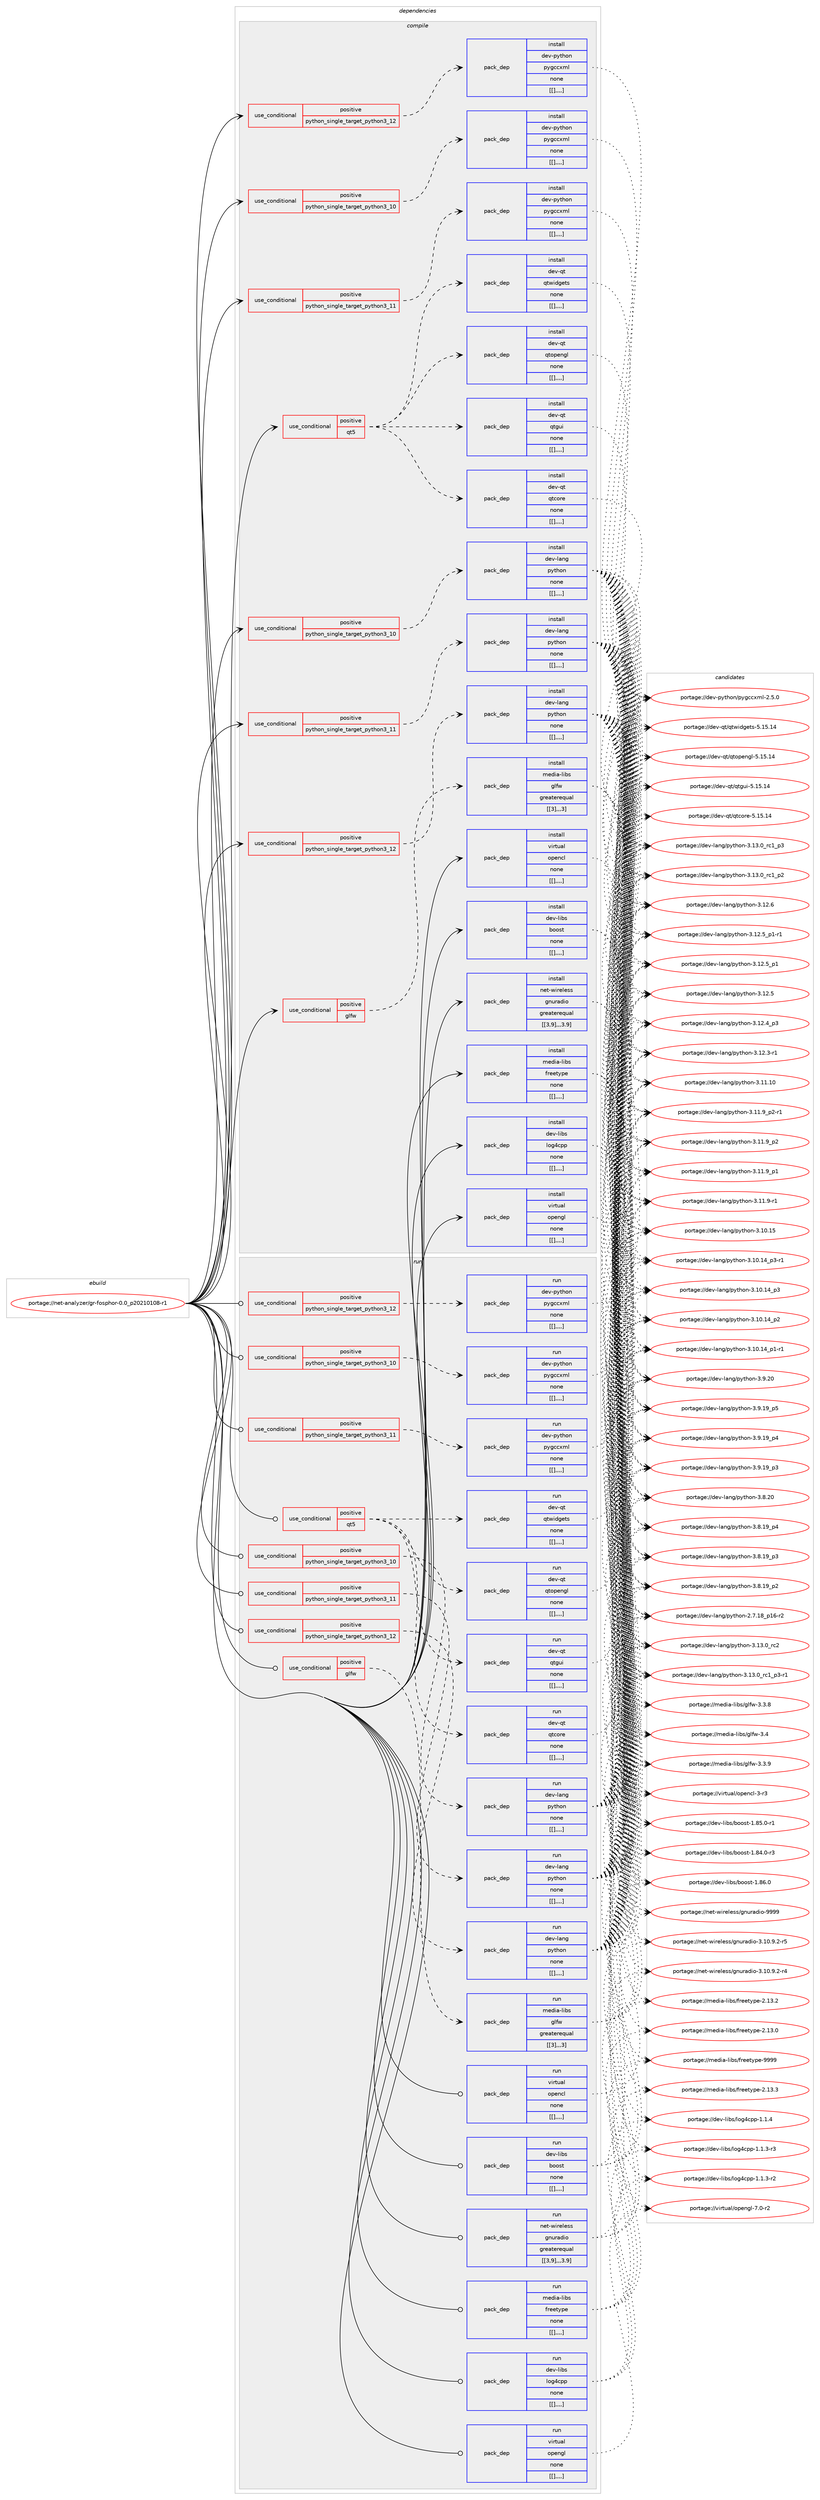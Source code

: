 digraph prolog {

# *************
# Graph options
# *************

newrank=true;
concentrate=true;
compound=true;
graph [rankdir=LR,fontname=Helvetica,fontsize=10,ranksep=1.5];#, ranksep=2.5, nodesep=0.2];
edge  [arrowhead=vee];
node  [fontname=Helvetica,fontsize=10];

# **********
# The ebuild
# **********

subgraph cluster_leftcol {
color=gray;
label=<<i>ebuild</i>>;
id [label="portage://net-analyzer/gr-fosphor-0.0_p20210108-r1", color=red, width=4, href="../net-analyzer/gr-fosphor-0.0_p20210108-r1.svg"];
}

# ****************
# The dependencies
# ****************

subgraph cluster_midcol {
color=gray;
label=<<i>dependencies</i>>;
subgraph cluster_compile {
fillcolor="#eeeeee";
style=filled;
label=<<i>compile</i>>;
subgraph cond91451 {
dependency355697 [label=<<TABLE BORDER="0" CELLBORDER="1" CELLSPACING="0" CELLPADDING="4"><TR><TD ROWSPAN="3" CELLPADDING="10">use_conditional</TD></TR><TR><TD>positive</TD></TR><TR><TD>glfw</TD></TR></TABLE>>, shape=none, color=red];
subgraph pack261539 {
dependency355698 [label=<<TABLE BORDER="0" CELLBORDER="1" CELLSPACING="0" CELLPADDING="4" WIDTH="220"><TR><TD ROWSPAN="6" CELLPADDING="30">pack_dep</TD></TR><TR><TD WIDTH="110">install</TD></TR><TR><TD>media-libs</TD></TR><TR><TD>glfw</TD></TR><TR><TD>greaterequal</TD></TR><TR><TD>[[3],,,3]</TD></TR></TABLE>>, shape=none, color=blue];
}
dependency355697:e -> dependency355698:w [weight=20,style="dashed",arrowhead="vee"];
}
id:e -> dependency355697:w [weight=20,style="solid",arrowhead="vee"];
subgraph cond91452 {
dependency355699 [label=<<TABLE BORDER="0" CELLBORDER="1" CELLSPACING="0" CELLPADDING="4"><TR><TD ROWSPAN="3" CELLPADDING="10">use_conditional</TD></TR><TR><TD>positive</TD></TR><TR><TD>python_single_target_python3_10</TD></TR></TABLE>>, shape=none, color=red];
subgraph pack261540 {
dependency355700 [label=<<TABLE BORDER="0" CELLBORDER="1" CELLSPACING="0" CELLPADDING="4" WIDTH="220"><TR><TD ROWSPAN="6" CELLPADDING="30">pack_dep</TD></TR><TR><TD WIDTH="110">install</TD></TR><TR><TD>dev-lang</TD></TR><TR><TD>python</TD></TR><TR><TD>none</TD></TR><TR><TD>[[],,,,]</TD></TR></TABLE>>, shape=none, color=blue];
}
dependency355699:e -> dependency355700:w [weight=20,style="dashed",arrowhead="vee"];
}
id:e -> dependency355699:w [weight=20,style="solid",arrowhead="vee"];
subgraph cond91453 {
dependency355701 [label=<<TABLE BORDER="0" CELLBORDER="1" CELLSPACING="0" CELLPADDING="4"><TR><TD ROWSPAN="3" CELLPADDING="10">use_conditional</TD></TR><TR><TD>positive</TD></TR><TR><TD>python_single_target_python3_10</TD></TR></TABLE>>, shape=none, color=red];
subgraph pack261541 {
dependency355702 [label=<<TABLE BORDER="0" CELLBORDER="1" CELLSPACING="0" CELLPADDING="4" WIDTH="220"><TR><TD ROWSPAN="6" CELLPADDING="30">pack_dep</TD></TR><TR><TD WIDTH="110">install</TD></TR><TR><TD>dev-python</TD></TR><TR><TD>pygccxml</TD></TR><TR><TD>none</TD></TR><TR><TD>[[],,,,]</TD></TR></TABLE>>, shape=none, color=blue];
}
dependency355701:e -> dependency355702:w [weight=20,style="dashed",arrowhead="vee"];
}
id:e -> dependency355701:w [weight=20,style="solid",arrowhead="vee"];
subgraph cond91454 {
dependency355703 [label=<<TABLE BORDER="0" CELLBORDER="1" CELLSPACING="0" CELLPADDING="4"><TR><TD ROWSPAN="3" CELLPADDING="10">use_conditional</TD></TR><TR><TD>positive</TD></TR><TR><TD>python_single_target_python3_11</TD></TR></TABLE>>, shape=none, color=red];
subgraph pack261542 {
dependency355704 [label=<<TABLE BORDER="0" CELLBORDER="1" CELLSPACING="0" CELLPADDING="4" WIDTH="220"><TR><TD ROWSPAN="6" CELLPADDING="30">pack_dep</TD></TR><TR><TD WIDTH="110">install</TD></TR><TR><TD>dev-lang</TD></TR><TR><TD>python</TD></TR><TR><TD>none</TD></TR><TR><TD>[[],,,,]</TD></TR></TABLE>>, shape=none, color=blue];
}
dependency355703:e -> dependency355704:w [weight=20,style="dashed",arrowhead="vee"];
}
id:e -> dependency355703:w [weight=20,style="solid",arrowhead="vee"];
subgraph cond91455 {
dependency355705 [label=<<TABLE BORDER="0" CELLBORDER="1" CELLSPACING="0" CELLPADDING="4"><TR><TD ROWSPAN="3" CELLPADDING="10">use_conditional</TD></TR><TR><TD>positive</TD></TR><TR><TD>python_single_target_python3_11</TD></TR></TABLE>>, shape=none, color=red];
subgraph pack261543 {
dependency355706 [label=<<TABLE BORDER="0" CELLBORDER="1" CELLSPACING="0" CELLPADDING="4" WIDTH="220"><TR><TD ROWSPAN="6" CELLPADDING="30">pack_dep</TD></TR><TR><TD WIDTH="110">install</TD></TR><TR><TD>dev-python</TD></TR><TR><TD>pygccxml</TD></TR><TR><TD>none</TD></TR><TR><TD>[[],,,,]</TD></TR></TABLE>>, shape=none, color=blue];
}
dependency355705:e -> dependency355706:w [weight=20,style="dashed",arrowhead="vee"];
}
id:e -> dependency355705:w [weight=20,style="solid",arrowhead="vee"];
subgraph cond91456 {
dependency355707 [label=<<TABLE BORDER="0" CELLBORDER="1" CELLSPACING="0" CELLPADDING="4"><TR><TD ROWSPAN="3" CELLPADDING="10">use_conditional</TD></TR><TR><TD>positive</TD></TR><TR><TD>python_single_target_python3_12</TD></TR></TABLE>>, shape=none, color=red];
subgraph pack261544 {
dependency355708 [label=<<TABLE BORDER="0" CELLBORDER="1" CELLSPACING="0" CELLPADDING="4" WIDTH="220"><TR><TD ROWSPAN="6" CELLPADDING="30">pack_dep</TD></TR><TR><TD WIDTH="110">install</TD></TR><TR><TD>dev-lang</TD></TR><TR><TD>python</TD></TR><TR><TD>none</TD></TR><TR><TD>[[],,,,]</TD></TR></TABLE>>, shape=none, color=blue];
}
dependency355707:e -> dependency355708:w [weight=20,style="dashed",arrowhead="vee"];
}
id:e -> dependency355707:w [weight=20,style="solid",arrowhead="vee"];
subgraph cond91457 {
dependency355709 [label=<<TABLE BORDER="0" CELLBORDER="1" CELLSPACING="0" CELLPADDING="4"><TR><TD ROWSPAN="3" CELLPADDING="10">use_conditional</TD></TR><TR><TD>positive</TD></TR><TR><TD>python_single_target_python3_12</TD></TR></TABLE>>, shape=none, color=red];
subgraph pack261545 {
dependency355710 [label=<<TABLE BORDER="0" CELLBORDER="1" CELLSPACING="0" CELLPADDING="4" WIDTH="220"><TR><TD ROWSPAN="6" CELLPADDING="30">pack_dep</TD></TR><TR><TD WIDTH="110">install</TD></TR><TR><TD>dev-python</TD></TR><TR><TD>pygccxml</TD></TR><TR><TD>none</TD></TR><TR><TD>[[],,,,]</TD></TR></TABLE>>, shape=none, color=blue];
}
dependency355709:e -> dependency355710:w [weight=20,style="dashed",arrowhead="vee"];
}
id:e -> dependency355709:w [weight=20,style="solid",arrowhead="vee"];
subgraph cond91458 {
dependency355711 [label=<<TABLE BORDER="0" CELLBORDER="1" CELLSPACING="0" CELLPADDING="4"><TR><TD ROWSPAN="3" CELLPADDING="10">use_conditional</TD></TR><TR><TD>positive</TD></TR><TR><TD>qt5</TD></TR></TABLE>>, shape=none, color=red];
subgraph pack261546 {
dependency355712 [label=<<TABLE BORDER="0" CELLBORDER="1" CELLSPACING="0" CELLPADDING="4" WIDTH="220"><TR><TD ROWSPAN="6" CELLPADDING="30">pack_dep</TD></TR><TR><TD WIDTH="110">install</TD></TR><TR><TD>dev-qt</TD></TR><TR><TD>qtcore</TD></TR><TR><TD>none</TD></TR><TR><TD>[[],,,,]</TD></TR></TABLE>>, shape=none, color=blue];
}
dependency355711:e -> dependency355712:w [weight=20,style="dashed",arrowhead="vee"];
subgraph pack261547 {
dependency355713 [label=<<TABLE BORDER="0" CELLBORDER="1" CELLSPACING="0" CELLPADDING="4" WIDTH="220"><TR><TD ROWSPAN="6" CELLPADDING="30">pack_dep</TD></TR><TR><TD WIDTH="110">install</TD></TR><TR><TD>dev-qt</TD></TR><TR><TD>qtgui</TD></TR><TR><TD>none</TD></TR><TR><TD>[[],,,,]</TD></TR></TABLE>>, shape=none, color=blue];
}
dependency355711:e -> dependency355713:w [weight=20,style="dashed",arrowhead="vee"];
subgraph pack261548 {
dependency355714 [label=<<TABLE BORDER="0" CELLBORDER="1" CELLSPACING="0" CELLPADDING="4" WIDTH="220"><TR><TD ROWSPAN="6" CELLPADDING="30">pack_dep</TD></TR><TR><TD WIDTH="110">install</TD></TR><TR><TD>dev-qt</TD></TR><TR><TD>qtopengl</TD></TR><TR><TD>none</TD></TR><TR><TD>[[],,,,]</TD></TR></TABLE>>, shape=none, color=blue];
}
dependency355711:e -> dependency355714:w [weight=20,style="dashed",arrowhead="vee"];
subgraph pack261549 {
dependency355715 [label=<<TABLE BORDER="0" CELLBORDER="1" CELLSPACING="0" CELLPADDING="4" WIDTH="220"><TR><TD ROWSPAN="6" CELLPADDING="30">pack_dep</TD></TR><TR><TD WIDTH="110">install</TD></TR><TR><TD>dev-qt</TD></TR><TR><TD>qtwidgets</TD></TR><TR><TD>none</TD></TR><TR><TD>[[],,,,]</TD></TR></TABLE>>, shape=none, color=blue];
}
dependency355711:e -> dependency355715:w [weight=20,style="dashed",arrowhead="vee"];
}
id:e -> dependency355711:w [weight=20,style="solid",arrowhead="vee"];
subgraph pack261550 {
dependency355716 [label=<<TABLE BORDER="0" CELLBORDER="1" CELLSPACING="0" CELLPADDING="4" WIDTH="220"><TR><TD ROWSPAN="6" CELLPADDING="30">pack_dep</TD></TR><TR><TD WIDTH="110">install</TD></TR><TR><TD>dev-libs</TD></TR><TR><TD>boost</TD></TR><TR><TD>none</TD></TR><TR><TD>[[],,,,]</TD></TR></TABLE>>, shape=none, color=blue];
}
id:e -> dependency355716:w [weight=20,style="solid",arrowhead="vee"];
subgraph pack261551 {
dependency355717 [label=<<TABLE BORDER="0" CELLBORDER="1" CELLSPACING="0" CELLPADDING="4" WIDTH="220"><TR><TD ROWSPAN="6" CELLPADDING="30">pack_dep</TD></TR><TR><TD WIDTH="110">install</TD></TR><TR><TD>dev-libs</TD></TR><TR><TD>log4cpp</TD></TR><TR><TD>none</TD></TR><TR><TD>[[],,,,]</TD></TR></TABLE>>, shape=none, color=blue];
}
id:e -> dependency355717:w [weight=20,style="solid",arrowhead="vee"];
subgraph pack261552 {
dependency355718 [label=<<TABLE BORDER="0" CELLBORDER="1" CELLSPACING="0" CELLPADDING="4" WIDTH="220"><TR><TD ROWSPAN="6" CELLPADDING="30">pack_dep</TD></TR><TR><TD WIDTH="110">install</TD></TR><TR><TD>media-libs</TD></TR><TR><TD>freetype</TD></TR><TR><TD>none</TD></TR><TR><TD>[[],,,,]</TD></TR></TABLE>>, shape=none, color=blue];
}
id:e -> dependency355718:w [weight=20,style="solid",arrowhead="vee"];
subgraph pack261553 {
dependency355719 [label=<<TABLE BORDER="0" CELLBORDER="1" CELLSPACING="0" CELLPADDING="4" WIDTH="220"><TR><TD ROWSPAN="6" CELLPADDING="30">pack_dep</TD></TR><TR><TD WIDTH="110">install</TD></TR><TR><TD>net-wireless</TD></TR><TR><TD>gnuradio</TD></TR><TR><TD>greaterequal</TD></TR><TR><TD>[[3,9],,,3.9]</TD></TR></TABLE>>, shape=none, color=blue];
}
id:e -> dependency355719:w [weight=20,style="solid",arrowhead="vee"];
subgraph pack261554 {
dependency355720 [label=<<TABLE BORDER="0" CELLBORDER="1" CELLSPACING="0" CELLPADDING="4" WIDTH="220"><TR><TD ROWSPAN="6" CELLPADDING="30">pack_dep</TD></TR><TR><TD WIDTH="110">install</TD></TR><TR><TD>virtual</TD></TR><TR><TD>opencl</TD></TR><TR><TD>none</TD></TR><TR><TD>[[],,,,]</TD></TR></TABLE>>, shape=none, color=blue];
}
id:e -> dependency355720:w [weight=20,style="solid",arrowhead="vee"];
subgraph pack261555 {
dependency355721 [label=<<TABLE BORDER="0" CELLBORDER="1" CELLSPACING="0" CELLPADDING="4" WIDTH="220"><TR><TD ROWSPAN="6" CELLPADDING="30">pack_dep</TD></TR><TR><TD WIDTH="110">install</TD></TR><TR><TD>virtual</TD></TR><TR><TD>opengl</TD></TR><TR><TD>none</TD></TR><TR><TD>[[],,,,]</TD></TR></TABLE>>, shape=none, color=blue];
}
id:e -> dependency355721:w [weight=20,style="solid",arrowhead="vee"];
}
subgraph cluster_compileandrun {
fillcolor="#eeeeee";
style=filled;
label=<<i>compile and run</i>>;
}
subgraph cluster_run {
fillcolor="#eeeeee";
style=filled;
label=<<i>run</i>>;
subgraph cond91459 {
dependency355722 [label=<<TABLE BORDER="0" CELLBORDER="1" CELLSPACING="0" CELLPADDING="4"><TR><TD ROWSPAN="3" CELLPADDING="10">use_conditional</TD></TR><TR><TD>positive</TD></TR><TR><TD>glfw</TD></TR></TABLE>>, shape=none, color=red];
subgraph pack261556 {
dependency355723 [label=<<TABLE BORDER="0" CELLBORDER="1" CELLSPACING="0" CELLPADDING="4" WIDTH="220"><TR><TD ROWSPAN="6" CELLPADDING="30">pack_dep</TD></TR><TR><TD WIDTH="110">run</TD></TR><TR><TD>media-libs</TD></TR><TR><TD>glfw</TD></TR><TR><TD>greaterequal</TD></TR><TR><TD>[[3],,,3]</TD></TR></TABLE>>, shape=none, color=blue];
}
dependency355722:e -> dependency355723:w [weight=20,style="dashed",arrowhead="vee"];
}
id:e -> dependency355722:w [weight=20,style="solid",arrowhead="odot"];
subgraph cond91460 {
dependency355724 [label=<<TABLE BORDER="0" CELLBORDER="1" CELLSPACING="0" CELLPADDING="4"><TR><TD ROWSPAN="3" CELLPADDING="10">use_conditional</TD></TR><TR><TD>positive</TD></TR><TR><TD>python_single_target_python3_10</TD></TR></TABLE>>, shape=none, color=red];
subgraph pack261557 {
dependency355725 [label=<<TABLE BORDER="0" CELLBORDER="1" CELLSPACING="0" CELLPADDING="4" WIDTH="220"><TR><TD ROWSPAN="6" CELLPADDING="30">pack_dep</TD></TR><TR><TD WIDTH="110">run</TD></TR><TR><TD>dev-lang</TD></TR><TR><TD>python</TD></TR><TR><TD>none</TD></TR><TR><TD>[[],,,,]</TD></TR></TABLE>>, shape=none, color=blue];
}
dependency355724:e -> dependency355725:w [weight=20,style="dashed",arrowhead="vee"];
}
id:e -> dependency355724:w [weight=20,style="solid",arrowhead="odot"];
subgraph cond91461 {
dependency355726 [label=<<TABLE BORDER="0" CELLBORDER="1" CELLSPACING="0" CELLPADDING="4"><TR><TD ROWSPAN="3" CELLPADDING="10">use_conditional</TD></TR><TR><TD>positive</TD></TR><TR><TD>python_single_target_python3_10</TD></TR></TABLE>>, shape=none, color=red];
subgraph pack261558 {
dependency355727 [label=<<TABLE BORDER="0" CELLBORDER="1" CELLSPACING="0" CELLPADDING="4" WIDTH="220"><TR><TD ROWSPAN="6" CELLPADDING="30">pack_dep</TD></TR><TR><TD WIDTH="110">run</TD></TR><TR><TD>dev-python</TD></TR><TR><TD>pygccxml</TD></TR><TR><TD>none</TD></TR><TR><TD>[[],,,,]</TD></TR></TABLE>>, shape=none, color=blue];
}
dependency355726:e -> dependency355727:w [weight=20,style="dashed",arrowhead="vee"];
}
id:e -> dependency355726:w [weight=20,style="solid",arrowhead="odot"];
subgraph cond91462 {
dependency355728 [label=<<TABLE BORDER="0" CELLBORDER="1" CELLSPACING="0" CELLPADDING="4"><TR><TD ROWSPAN="3" CELLPADDING="10">use_conditional</TD></TR><TR><TD>positive</TD></TR><TR><TD>python_single_target_python3_11</TD></TR></TABLE>>, shape=none, color=red];
subgraph pack261559 {
dependency355729 [label=<<TABLE BORDER="0" CELLBORDER="1" CELLSPACING="0" CELLPADDING="4" WIDTH="220"><TR><TD ROWSPAN="6" CELLPADDING="30">pack_dep</TD></TR><TR><TD WIDTH="110">run</TD></TR><TR><TD>dev-lang</TD></TR><TR><TD>python</TD></TR><TR><TD>none</TD></TR><TR><TD>[[],,,,]</TD></TR></TABLE>>, shape=none, color=blue];
}
dependency355728:e -> dependency355729:w [weight=20,style="dashed",arrowhead="vee"];
}
id:e -> dependency355728:w [weight=20,style="solid",arrowhead="odot"];
subgraph cond91463 {
dependency355730 [label=<<TABLE BORDER="0" CELLBORDER="1" CELLSPACING="0" CELLPADDING="4"><TR><TD ROWSPAN="3" CELLPADDING="10">use_conditional</TD></TR><TR><TD>positive</TD></TR><TR><TD>python_single_target_python3_11</TD></TR></TABLE>>, shape=none, color=red];
subgraph pack261560 {
dependency355731 [label=<<TABLE BORDER="0" CELLBORDER="1" CELLSPACING="0" CELLPADDING="4" WIDTH="220"><TR><TD ROWSPAN="6" CELLPADDING="30">pack_dep</TD></TR><TR><TD WIDTH="110">run</TD></TR><TR><TD>dev-python</TD></TR><TR><TD>pygccxml</TD></TR><TR><TD>none</TD></TR><TR><TD>[[],,,,]</TD></TR></TABLE>>, shape=none, color=blue];
}
dependency355730:e -> dependency355731:w [weight=20,style="dashed",arrowhead="vee"];
}
id:e -> dependency355730:w [weight=20,style="solid",arrowhead="odot"];
subgraph cond91464 {
dependency355732 [label=<<TABLE BORDER="0" CELLBORDER="1" CELLSPACING="0" CELLPADDING="4"><TR><TD ROWSPAN="3" CELLPADDING="10">use_conditional</TD></TR><TR><TD>positive</TD></TR><TR><TD>python_single_target_python3_12</TD></TR></TABLE>>, shape=none, color=red];
subgraph pack261561 {
dependency355733 [label=<<TABLE BORDER="0" CELLBORDER="1" CELLSPACING="0" CELLPADDING="4" WIDTH="220"><TR><TD ROWSPAN="6" CELLPADDING="30">pack_dep</TD></TR><TR><TD WIDTH="110">run</TD></TR><TR><TD>dev-lang</TD></TR><TR><TD>python</TD></TR><TR><TD>none</TD></TR><TR><TD>[[],,,,]</TD></TR></TABLE>>, shape=none, color=blue];
}
dependency355732:e -> dependency355733:w [weight=20,style="dashed",arrowhead="vee"];
}
id:e -> dependency355732:w [weight=20,style="solid",arrowhead="odot"];
subgraph cond91465 {
dependency355734 [label=<<TABLE BORDER="0" CELLBORDER="1" CELLSPACING="0" CELLPADDING="4"><TR><TD ROWSPAN="3" CELLPADDING="10">use_conditional</TD></TR><TR><TD>positive</TD></TR><TR><TD>python_single_target_python3_12</TD></TR></TABLE>>, shape=none, color=red];
subgraph pack261562 {
dependency355735 [label=<<TABLE BORDER="0" CELLBORDER="1" CELLSPACING="0" CELLPADDING="4" WIDTH="220"><TR><TD ROWSPAN="6" CELLPADDING="30">pack_dep</TD></TR><TR><TD WIDTH="110">run</TD></TR><TR><TD>dev-python</TD></TR><TR><TD>pygccxml</TD></TR><TR><TD>none</TD></TR><TR><TD>[[],,,,]</TD></TR></TABLE>>, shape=none, color=blue];
}
dependency355734:e -> dependency355735:w [weight=20,style="dashed",arrowhead="vee"];
}
id:e -> dependency355734:w [weight=20,style="solid",arrowhead="odot"];
subgraph cond91466 {
dependency355736 [label=<<TABLE BORDER="0" CELLBORDER="1" CELLSPACING="0" CELLPADDING="4"><TR><TD ROWSPAN="3" CELLPADDING="10">use_conditional</TD></TR><TR><TD>positive</TD></TR><TR><TD>qt5</TD></TR></TABLE>>, shape=none, color=red];
subgraph pack261563 {
dependency355737 [label=<<TABLE BORDER="0" CELLBORDER="1" CELLSPACING="0" CELLPADDING="4" WIDTH="220"><TR><TD ROWSPAN="6" CELLPADDING="30">pack_dep</TD></TR><TR><TD WIDTH="110">run</TD></TR><TR><TD>dev-qt</TD></TR><TR><TD>qtcore</TD></TR><TR><TD>none</TD></TR><TR><TD>[[],,,,]</TD></TR></TABLE>>, shape=none, color=blue];
}
dependency355736:e -> dependency355737:w [weight=20,style="dashed",arrowhead="vee"];
subgraph pack261564 {
dependency355738 [label=<<TABLE BORDER="0" CELLBORDER="1" CELLSPACING="0" CELLPADDING="4" WIDTH="220"><TR><TD ROWSPAN="6" CELLPADDING="30">pack_dep</TD></TR><TR><TD WIDTH="110">run</TD></TR><TR><TD>dev-qt</TD></TR><TR><TD>qtgui</TD></TR><TR><TD>none</TD></TR><TR><TD>[[],,,,]</TD></TR></TABLE>>, shape=none, color=blue];
}
dependency355736:e -> dependency355738:w [weight=20,style="dashed",arrowhead="vee"];
subgraph pack261565 {
dependency355739 [label=<<TABLE BORDER="0" CELLBORDER="1" CELLSPACING="0" CELLPADDING="4" WIDTH="220"><TR><TD ROWSPAN="6" CELLPADDING="30">pack_dep</TD></TR><TR><TD WIDTH="110">run</TD></TR><TR><TD>dev-qt</TD></TR><TR><TD>qtopengl</TD></TR><TR><TD>none</TD></TR><TR><TD>[[],,,,]</TD></TR></TABLE>>, shape=none, color=blue];
}
dependency355736:e -> dependency355739:w [weight=20,style="dashed",arrowhead="vee"];
subgraph pack261566 {
dependency355740 [label=<<TABLE BORDER="0" CELLBORDER="1" CELLSPACING="0" CELLPADDING="4" WIDTH="220"><TR><TD ROWSPAN="6" CELLPADDING="30">pack_dep</TD></TR><TR><TD WIDTH="110">run</TD></TR><TR><TD>dev-qt</TD></TR><TR><TD>qtwidgets</TD></TR><TR><TD>none</TD></TR><TR><TD>[[],,,,]</TD></TR></TABLE>>, shape=none, color=blue];
}
dependency355736:e -> dependency355740:w [weight=20,style="dashed",arrowhead="vee"];
}
id:e -> dependency355736:w [weight=20,style="solid",arrowhead="odot"];
subgraph pack261567 {
dependency355741 [label=<<TABLE BORDER="0" CELLBORDER="1" CELLSPACING="0" CELLPADDING="4" WIDTH="220"><TR><TD ROWSPAN="6" CELLPADDING="30">pack_dep</TD></TR><TR><TD WIDTH="110">run</TD></TR><TR><TD>dev-libs</TD></TR><TR><TD>boost</TD></TR><TR><TD>none</TD></TR><TR><TD>[[],,,,]</TD></TR></TABLE>>, shape=none, color=blue];
}
id:e -> dependency355741:w [weight=20,style="solid",arrowhead="odot"];
subgraph pack261568 {
dependency355742 [label=<<TABLE BORDER="0" CELLBORDER="1" CELLSPACING="0" CELLPADDING="4" WIDTH="220"><TR><TD ROWSPAN="6" CELLPADDING="30">pack_dep</TD></TR><TR><TD WIDTH="110">run</TD></TR><TR><TD>dev-libs</TD></TR><TR><TD>log4cpp</TD></TR><TR><TD>none</TD></TR><TR><TD>[[],,,,]</TD></TR></TABLE>>, shape=none, color=blue];
}
id:e -> dependency355742:w [weight=20,style="solid",arrowhead="odot"];
subgraph pack261569 {
dependency355743 [label=<<TABLE BORDER="0" CELLBORDER="1" CELLSPACING="0" CELLPADDING="4" WIDTH="220"><TR><TD ROWSPAN="6" CELLPADDING="30">pack_dep</TD></TR><TR><TD WIDTH="110">run</TD></TR><TR><TD>media-libs</TD></TR><TR><TD>freetype</TD></TR><TR><TD>none</TD></TR><TR><TD>[[],,,,]</TD></TR></TABLE>>, shape=none, color=blue];
}
id:e -> dependency355743:w [weight=20,style="solid",arrowhead="odot"];
subgraph pack261570 {
dependency355744 [label=<<TABLE BORDER="0" CELLBORDER="1" CELLSPACING="0" CELLPADDING="4" WIDTH="220"><TR><TD ROWSPAN="6" CELLPADDING="30">pack_dep</TD></TR><TR><TD WIDTH="110">run</TD></TR><TR><TD>net-wireless</TD></TR><TR><TD>gnuradio</TD></TR><TR><TD>greaterequal</TD></TR><TR><TD>[[3,9],,,3.9]</TD></TR></TABLE>>, shape=none, color=blue];
}
id:e -> dependency355744:w [weight=20,style="solid",arrowhead="odot"];
subgraph pack261571 {
dependency355745 [label=<<TABLE BORDER="0" CELLBORDER="1" CELLSPACING="0" CELLPADDING="4" WIDTH="220"><TR><TD ROWSPAN="6" CELLPADDING="30">pack_dep</TD></TR><TR><TD WIDTH="110">run</TD></TR><TR><TD>virtual</TD></TR><TR><TD>opencl</TD></TR><TR><TD>none</TD></TR><TR><TD>[[],,,,]</TD></TR></TABLE>>, shape=none, color=blue];
}
id:e -> dependency355745:w [weight=20,style="solid",arrowhead="odot"];
subgraph pack261572 {
dependency355746 [label=<<TABLE BORDER="0" CELLBORDER="1" CELLSPACING="0" CELLPADDING="4" WIDTH="220"><TR><TD ROWSPAN="6" CELLPADDING="30">pack_dep</TD></TR><TR><TD WIDTH="110">run</TD></TR><TR><TD>virtual</TD></TR><TR><TD>opengl</TD></TR><TR><TD>none</TD></TR><TR><TD>[[],,,,]</TD></TR></TABLE>>, shape=none, color=blue];
}
id:e -> dependency355746:w [weight=20,style="solid",arrowhead="odot"];
}
}

# **************
# The candidates
# **************

subgraph cluster_choices {
rank=same;
color=gray;
label=<<i>candidates</i>>;

subgraph choice261539 {
color=black;
nodesep=1;
choice1091011001059745108105981154710310810211945514652 [label="portage://media-libs/glfw-3.4", color=red, width=4,href="../media-libs/glfw-3.4.svg"];
choice10910110010597451081059811547103108102119455146514657 [label="portage://media-libs/glfw-3.3.9", color=red, width=4,href="../media-libs/glfw-3.3.9.svg"];
choice10910110010597451081059811547103108102119455146514656 [label="portage://media-libs/glfw-3.3.8", color=red, width=4,href="../media-libs/glfw-3.3.8.svg"];
dependency355698:e -> choice1091011001059745108105981154710310810211945514652:w [style=dotted,weight="100"];
dependency355698:e -> choice10910110010597451081059811547103108102119455146514657:w [style=dotted,weight="100"];
dependency355698:e -> choice10910110010597451081059811547103108102119455146514656:w [style=dotted,weight="100"];
}
subgraph choice261540 {
color=black;
nodesep=1;
choice10010111845108971101034711212111610411111045514649514648951149950 [label="portage://dev-lang/python-3.13.0_rc2", color=red, width=4,href="../dev-lang/python-3.13.0_rc2.svg"];
choice1001011184510897110103471121211161041111104551464951464895114994995112514511449 [label="portage://dev-lang/python-3.13.0_rc1_p3-r1", color=red, width=4,href="../dev-lang/python-3.13.0_rc1_p3-r1.svg"];
choice100101118451089711010347112121116104111110455146495146489511499499511251 [label="portage://dev-lang/python-3.13.0_rc1_p3", color=red, width=4,href="../dev-lang/python-3.13.0_rc1_p3.svg"];
choice100101118451089711010347112121116104111110455146495146489511499499511250 [label="portage://dev-lang/python-3.13.0_rc1_p2", color=red, width=4,href="../dev-lang/python-3.13.0_rc1_p2.svg"];
choice10010111845108971101034711212111610411111045514649504654 [label="portage://dev-lang/python-3.12.6", color=red, width=4,href="../dev-lang/python-3.12.6.svg"];
choice1001011184510897110103471121211161041111104551464950465395112494511449 [label="portage://dev-lang/python-3.12.5_p1-r1", color=red, width=4,href="../dev-lang/python-3.12.5_p1-r1.svg"];
choice100101118451089711010347112121116104111110455146495046539511249 [label="portage://dev-lang/python-3.12.5_p1", color=red, width=4,href="../dev-lang/python-3.12.5_p1.svg"];
choice10010111845108971101034711212111610411111045514649504653 [label="portage://dev-lang/python-3.12.5", color=red, width=4,href="../dev-lang/python-3.12.5.svg"];
choice100101118451089711010347112121116104111110455146495046529511251 [label="portage://dev-lang/python-3.12.4_p3", color=red, width=4,href="../dev-lang/python-3.12.4_p3.svg"];
choice100101118451089711010347112121116104111110455146495046514511449 [label="portage://dev-lang/python-3.12.3-r1", color=red, width=4,href="../dev-lang/python-3.12.3-r1.svg"];
choice1001011184510897110103471121211161041111104551464949464948 [label="portage://dev-lang/python-3.11.10", color=red, width=4,href="../dev-lang/python-3.11.10.svg"];
choice1001011184510897110103471121211161041111104551464949465795112504511449 [label="portage://dev-lang/python-3.11.9_p2-r1", color=red, width=4,href="../dev-lang/python-3.11.9_p2-r1.svg"];
choice100101118451089711010347112121116104111110455146494946579511250 [label="portage://dev-lang/python-3.11.9_p2", color=red, width=4,href="../dev-lang/python-3.11.9_p2.svg"];
choice100101118451089711010347112121116104111110455146494946579511249 [label="portage://dev-lang/python-3.11.9_p1", color=red, width=4,href="../dev-lang/python-3.11.9_p1.svg"];
choice100101118451089711010347112121116104111110455146494946574511449 [label="portage://dev-lang/python-3.11.9-r1", color=red, width=4,href="../dev-lang/python-3.11.9-r1.svg"];
choice1001011184510897110103471121211161041111104551464948464953 [label="portage://dev-lang/python-3.10.15", color=red, width=4,href="../dev-lang/python-3.10.15.svg"];
choice100101118451089711010347112121116104111110455146494846495295112514511449 [label="portage://dev-lang/python-3.10.14_p3-r1", color=red, width=4,href="../dev-lang/python-3.10.14_p3-r1.svg"];
choice10010111845108971101034711212111610411111045514649484649529511251 [label="portage://dev-lang/python-3.10.14_p3", color=red, width=4,href="../dev-lang/python-3.10.14_p3.svg"];
choice10010111845108971101034711212111610411111045514649484649529511250 [label="portage://dev-lang/python-3.10.14_p2", color=red, width=4,href="../dev-lang/python-3.10.14_p2.svg"];
choice100101118451089711010347112121116104111110455146494846495295112494511449 [label="portage://dev-lang/python-3.10.14_p1-r1", color=red, width=4,href="../dev-lang/python-3.10.14_p1-r1.svg"];
choice10010111845108971101034711212111610411111045514657465048 [label="portage://dev-lang/python-3.9.20", color=red, width=4,href="../dev-lang/python-3.9.20.svg"];
choice100101118451089711010347112121116104111110455146574649579511253 [label="portage://dev-lang/python-3.9.19_p5", color=red, width=4,href="../dev-lang/python-3.9.19_p5.svg"];
choice100101118451089711010347112121116104111110455146574649579511252 [label="portage://dev-lang/python-3.9.19_p4", color=red, width=4,href="../dev-lang/python-3.9.19_p4.svg"];
choice100101118451089711010347112121116104111110455146574649579511251 [label="portage://dev-lang/python-3.9.19_p3", color=red, width=4,href="../dev-lang/python-3.9.19_p3.svg"];
choice10010111845108971101034711212111610411111045514656465048 [label="portage://dev-lang/python-3.8.20", color=red, width=4,href="../dev-lang/python-3.8.20.svg"];
choice100101118451089711010347112121116104111110455146564649579511252 [label="portage://dev-lang/python-3.8.19_p4", color=red, width=4,href="../dev-lang/python-3.8.19_p4.svg"];
choice100101118451089711010347112121116104111110455146564649579511251 [label="portage://dev-lang/python-3.8.19_p3", color=red, width=4,href="../dev-lang/python-3.8.19_p3.svg"];
choice100101118451089711010347112121116104111110455146564649579511250 [label="portage://dev-lang/python-3.8.19_p2", color=red, width=4,href="../dev-lang/python-3.8.19_p2.svg"];
choice100101118451089711010347112121116104111110455046554649569511249544511450 [label="portage://dev-lang/python-2.7.18_p16-r2", color=red, width=4,href="../dev-lang/python-2.7.18_p16-r2.svg"];
dependency355700:e -> choice10010111845108971101034711212111610411111045514649514648951149950:w [style=dotted,weight="100"];
dependency355700:e -> choice1001011184510897110103471121211161041111104551464951464895114994995112514511449:w [style=dotted,weight="100"];
dependency355700:e -> choice100101118451089711010347112121116104111110455146495146489511499499511251:w [style=dotted,weight="100"];
dependency355700:e -> choice100101118451089711010347112121116104111110455146495146489511499499511250:w [style=dotted,weight="100"];
dependency355700:e -> choice10010111845108971101034711212111610411111045514649504654:w [style=dotted,weight="100"];
dependency355700:e -> choice1001011184510897110103471121211161041111104551464950465395112494511449:w [style=dotted,weight="100"];
dependency355700:e -> choice100101118451089711010347112121116104111110455146495046539511249:w [style=dotted,weight="100"];
dependency355700:e -> choice10010111845108971101034711212111610411111045514649504653:w [style=dotted,weight="100"];
dependency355700:e -> choice100101118451089711010347112121116104111110455146495046529511251:w [style=dotted,weight="100"];
dependency355700:e -> choice100101118451089711010347112121116104111110455146495046514511449:w [style=dotted,weight="100"];
dependency355700:e -> choice1001011184510897110103471121211161041111104551464949464948:w [style=dotted,weight="100"];
dependency355700:e -> choice1001011184510897110103471121211161041111104551464949465795112504511449:w [style=dotted,weight="100"];
dependency355700:e -> choice100101118451089711010347112121116104111110455146494946579511250:w [style=dotted,weight="100"];
dependency355700:e -> choice100101118451089711010347112121116104111110455146494946579511249:w [style=dotted,weight="100"];
dependency355700:e -> choice100101118451089711010347112121116104111110455146494946574511449:w [style=dotted,weight="100"];
dependency355700:e -> choice1001011184510897110103471121211161041111104551464948464953:w [style=dotted,weight="100"];
dependency355700:e -> choice100101118451089711010347112121116104111110455146494846495295112514511449:w [style=dotted,weight="100"];
dependency355700:e -> choice10010111845108971101034711212111610411111045514649484649529511251:w [style=dotted,weight="100"];
dependency355700:e -> choice10010111845108971101034711212111610411111045514649484649529511250:w [style=dotted,weight="100"];
dependency355700:e -> choice100101118451089711010347112121116104111110455146494846495295112494511449:w [style=dotted,weight="100"];
dependency355700:e -> choice10010111845108971101034711212111610411111045514657465048:w [style=dotted,weight="100"];
dependency355700:e -> choice100101118451089711010347112121116104111110455146574649579511253:w [style=dotted,weight="100"];
dependency355700:e -> choice100101118451089711010347112121116104111110455146574649579511252:w [style=dotted,weight="100"];
dependency355700:e -> choice100101118451089711010347112121116104111110455146574649579511251:w [style=dotted,weight="100"];
dependency355700:e -> choice10010111845108971101034711212111610411111045514656465048:w [style=dotted,weight="100"];
dependency355700:e -> choice100101118451089711010347112121116104111110455146564649579511252:w [style=dotted,weight="100"];
dependency355700:e -> choice100101118451089711010347112121116104111110455146564649579511251:w [style=dotted,weight="100"];
dependency355700:e -> choice100101118451089711010347112121116104111110455146564649579511250:w [style=dotted,weight="100"];
dependency355700:e -> choice100101118451089711010347112121116104111110455046554649569511249544511450:w [style=dotted,weight="100"];
}
subgraph choice261541 {
color=black;
nodesep=1;
choice10010111845112121116104111110471121211039999120109108455046534648 [label="portage://dev-python/pygccxml-2.5.0", color=red, width=4,href="../dev-python/pygccxml-2.5.0.svg"];
dependency355702:e -> choice10010111845112121116104111110471121211039999120109108455046534648:w [style=dotted,weight="100"];
}
subgraph choice261542 {
color=black;
nodesep=1;
choice10010111845108971101034711212111610411111045514649514648951149950 [label="portage://dev-lang/python-3.13.0_rc2", color=red, width=4,href="../dev-lang/python-3.13.0_rc2.svg"];
choice1001011184510897110103471121211161041111104551464951464895114994995112514511449 [label="portage://dev-lang/python-3.13.0_rc1_p3-r1", color=red, width=4,href="../dev-lang/python-3.13.0_rc1_p3-r1.svg"];
choice100101118451089711010347112121116104111110455146495146489511499499511251 [label="portage://dev-lang/python-3.13.0_rc1_p3", color=red, width=4,href="../dev-lang/python-3.13.0_rc1_p3.svg"];
choice100101118451089711010347112121116104111110455146495146489511499499511250 [label="portage://dev-lang/python-3.13.0_rc1_p2", color=red, width=4,href="../dev-lang/python-3.13.0_rc1_p2.svg"];
choice10010111845108971101034711212111610411111045514649504654 [label="portage://dev-lang/python-3.12.6", color=red, width=4,href="../dev-lang/python-3.12.6.svg"];
choice1001011184510897110103471121211161041111104551464950465395112494511449 [label="portage://dev-lang/python-3.12.5_p1-r1", color=red, width=4,href="../dev-lang/python-3.12.5_p1-r1.svg"];
choice100101118451089711010347112121116104111110455146495046539511249 [label="portage://dev-lang/python-3.12.5_p1", color=red, width=4,href="../dev-lang/python-3.12.5_p1.svg"];
choice10010111845108971101034711212111610411111045514649504653 [label="portage://dev-lang/python-3.12.5", color=red, width=4,href="../dev-lang/python-3.12.5.svg"];
choice100101118451089711010347112121116104111110455146495046529511251 [label="portage://dev-lang/python-3.12.4_p3", color=red, width=4,href="../dev-lang/python-3.12.4_p3.svg"];
choice100101118451089711010347112121116104111110455146495046514511449 [label="portage://dev-lang/python-3.12.3-r1", color=red, width=4,href="../dev-lang/python-3.12.3-r1.svg"];
choice1001011184510897110103471121211161041111104551464949464948 [label="portage://dev-lang/python-3.11.10", color=red, width=4,href="../dev-lang/python-3.11.10.svg"];
choice1001011184510897110103471121211161041111104551464949465795112504511449 [label="portage://dev-lang/python-3.11.9_p2-r1", color=red, width=4,href="../dev-lang/python-3.11.9_p2-r1.svg"];
choice100101118451089711010347112121116104111110455146494946579511250 [label="portage://dev-lang/python-3.11.9_p2", color=red, width=4,href="../dev-lang/python-3.11.9_p2.svg"];
choice100101118451089711010347112121116104111110455146494946579511249 [label="portage://dev-lang/python-3.11.9_p1", color=red, width=4,href="../dev-lang/python-3.11.9_p1.svg"];
choice100101118451089711010347112121116104111110455146494946574511449 [label="portage://dev-lang/python-3.11.9-r1", color=red, width=4,href="../dev-lang/python-3.11.9-r1.svg"];
choice1001011184510897110103471121211161041111104551464948464953 [label="portage://dev-lang/python-3.10.15", color=red, width=4,href="../dev-lang/python-3.10.15.svg"];
choice100101118451089711010347112121116104111110455146494846495295112514511449 [label="portage://dev-lang/python-3.10.14_p3-r1", color=red, width=4,href="../dev-lang/python-3.10.14_p3-r1.svg"];
choice10010111845108971101034711212111610411111045514649484649529511251 [label="portage://dev-lang/python-3.10.14_p3", color=red, width=4,href="../dev-lang/python-3.10.14_p3.svg"];
choice10010111845108971101034711212111610411111045514649484649529511250 [label="portage://dev-lang/python-3.10.14_p2", color=red, width=4,href="../dev-lang/python-3.10.14_p2.svg"];
choice100101118451089711010347112121116104111110455146494846495295112494511449 [label="portage://dev-lang/python-3.10.14_p1-r1", color=red, width=4,href="../dev-lang/python-3.10.14_p1-r1.svg"];
choice10010111845108971101034711212111610411111045514657465048 [label="portage://dev-lang/python-3.9.20", color=red, width=4,href="../dev-lang/python-3.9.20.svg"];
choice100101118451089711010347112121116104111110455146574649579511253 [label="portage://dev-lang/python-3.9.19_p5", color=red, width=4,href="../dev-lang/python-3.9.19_p5.svg"];
choice100101118451089711010347112121116104111110455146574649579511252 [label="portage://dev-lang/python-3.9.19_p4", color=red, width=4,href="../dev-lang/python-3.9.19_p4.svg"];
choice100101118451089711010347112121116104111110455146574649579511251 [label="portage://dev-lang/python-3.9.19_p3", color=red, width=4,href="../dev-lang/python-3.9.19_p3.svg"];
choice10010111845108971101034711212111610411111045514656465048 [label="portage://dev-lang/python-3.8.20", color=red, width=4,href="../dev-lang/python-3.8.20.svg"];
choice100101118451089711010347112121116104111110455146564649579511252 [label="portage://dev-lang/python-3.8.19_p4", color=red, width=4,href="../dev-lang/python-3.8.19_p4.svg"];
choice100101118451089711010347112121116104111110455146564649579511251 [label="portage://dev-lang/python-3.8.19_p3", color=red, width=4,href="../dev-lang/python-3.8.19_p3.svg"];
choice100101118451089711010347112121116104111110455146564649579511250 [label="portage://dev-lang/python-3.8.19_p2", color=red, width=4,href="../dev-lang/python-3.8.19_p2.svg"];
choice100101118451089711010347112121116104111110455046554649569511249544511450 [label="portage://dev-lang/python-2.7.18_p16-r2", color=red, width=4,href="../dev-lang/python-2.7.18_p16-r2.svg"];
dependency355704:e -> choice10010111845108971101034711212111610411111045514649514648951149950:w [style=dotted,weight="100"];
dependency355704:e -> choice1001011184510897110103471121211161041111104551464951464895114994995112514511449:w [style=dotted,weight="100"];
dependency355704:e -> choice100101118451089711010347112121116104111110455146495146489511499499511251:w [style=dotted,weight="100"];
dependency355704:e -> choice100101118451089711010347112121116104111110455146495146489511499499511250:w [style=dotted,weight="100"];
dependency355704:e -> choice10010111845108971101034711212111610411111045514649504654:w [style=dotted,weight="100"];
dependency355704:e -> choice1001011184510897110103471121211161041111104551464950465395112494511449:w [style=dotted,weight="100"];
dependency355704:e -> choice100101118451089711010347112121116104111110455146495046539511249:w [style=dotted,weight="100"];
dependency355704:e -> choice10010111845108971101034711212111610411111045514649504653:w [style=dotted,weight="100"];
dependency355704:e -> choice100101118451089711010347112121116104111110455146495046529511251:w [style=dotted,weight="100"];
dependency355704:e -> choice100101118451089711010347112121116104111110455146495046514511449:w [style=dotted,weight="100"];
dependency355704:e -> choice1001011184510897110103471121211161041111104551464949464948:w [style=dotted,weight="100"];
dependency355704:e -> choice1001011184510897110103471121211161041111104551464949465795112504511449:w [style=dotted,weight="100"];
dependency355704:e -> choice100101118451089711010347112121116104111110455146494946579511250:w [style=dotted,weight="100"];
dependency355704:e -> choice100101118451089711010347112121116104111110455146494946579511249:w [style=dotted,weight="100"];
dependency355704:e -> choice100101118451089711010347112121116104111110455146494946574511449:w [style=dotted,weight="100"];
dependency355704:e -> choice1001011184510897110103471121211161041111104551464948464953:w [style=dotted,weight="100"];
dependency355704:e -> choice100101118451089711010347112121116104111110455146494846495295112514511449:w [style=dotted,weight="100"];
dependency355704:e -> choice10010111845108971101034711212111610411111045514649484649529511251:w [style=dotted,weight="100"];
dependency355704:e -> choice10010111845108971101034711212111610411111045514649484649529511250:w [style=dotted,weight="100"];
dependency355704:e -> choice100101118451089711010347112121116104111110455146494846495295112494511449:w [style=dotted,weight="100"];
dependency355704:e -> choice10010111845108971101034711212111610411111045514657465048:w [style=dotted,weight="100"];
dependency355704:e -> choice100101118451089711010347112121116104111110455146574649579511253:w [style=dotted,weight="100"];
dependency355704:e -> choice100101118451089711010347112121116104111110455146574649579511252:w [style=dotted,weight="100"];
dependency355704:e -> choice100101118451089711010347112121116104111110455146574649579511251:w [style=dotted,weight="100"];
dependency355704:e -> choice10010111845108971101034711212111610411111045514656465048:w [style=dotted,weight="100"];
dependency355704:e -> choice100101118451089711010347112121116104111110455146564649579511252:w [style=dotted,weight="100"];
dependency355704:e -> choice100101118451089711010347112121116104111110455146564649579511251:w [style=dotted,weight="100"];
dependency355704:e -> choice100101118451089711010347112121116104111110455146564649579511250:w [style=dotted,weight="100"];
dependency355704:e -> choice100101118451089711010347112121116104111110455046554649569511249544511450:w [style=dotted,weight="100"];
}
subgraph choice261543 {
color=black;
nodesep=1;
choice10010111845112121116104111110471121211039999120109108455046534648 [label="portage://dev-python/pygccxml-2.5.0", color=red, width=4,href="../dev-python/pygccxml-2.5.0.svg"];
dependency355706:e -> choice10010111845112121116104111110471121211039999120109108455046534648:w [style=dotted,weight="100"];
}
subgraph choice261544 {
color=black;
nodesep=1;
choice10010111845108971101034711212111610411111045514649514648951149950 [label="portage://dev-lang/python-3.13.0_rc2", color=red, width=4,href="../dev-lang/python-3.13.0_rc2.svg"];
choice1001011184510897110103471121211161041111104551464951464895114994995112514511449 [label="portage://dev-lang/python-3.13.0_rc1_p3-r1", color=red, width=4,href="../dev-lang/python-3.13.0_rc1_p3-r1.svg"];
choice100101118451089711010347112121116104111110455146495146489511499499511251 [label="portage://dev-lang/python-3.13.0_rc1_p3", color=red, width=4,href="../dev-lang/python-3.13.0_rc1_p3.svg"];
choice100101118451089711010347112121116104111110455146495146489511499499511250 [label="portage://dev-lang/python-3.13.0_rc1_p2", color=red, width=4,href="../dev-lang/python-3.13.0_rc1_p2.svg"];
choice10010111845108971101034711212111610411111045514649504654 [label="portage://dev-lang/python-3.12.6", color=red, width=4,href="../dev-lang/python-3.12.6.svg"];
choice1001011184510897110103471121211161041111104551464950465395112494511449 [label="portage://dev-lang/python-3.12.5_p1-r1", color=red, width=4,href="../dev-lang/python-3.12.5_p1-r1.svg"];
choice100101118451089711010347112121116104111110455146495046539511249 [label="portage://dev-lang/python-3.12.5_p1", color=red, width=4,href="../dev-lang/python-3.12.5_p1.svg"];
choice10010111845108971101034711212111610411111045514649504653 [label="portage://dev-lang/python-3.12.5", color=red, width=4,href="../dev-lang/python-3.12.5.svg"];
choice100101118451089711010347112121116104111110455146495046529511251 [label="portage://dev-lang/python-3.12.4_p3", color=red, width=4,href="../dev-lang/python-3.12.4_p3.svg"];
choice100101118451089711010347112121116104111110455146495046514511449 [label="portage://dev-lang/python-3.12.3-r1", color=red, width=4,href="../dev-lang/python-3.12.3-r1.svg"];
choice1001011184510897110103471121211161041111104551464949464948 [label="portage://dev-lang/python-3.11.10", color=red, width=4,href="../dev-lang/python-3.11.10.svg"];
choice1001011184510897110103471121211161041111104551464949465795112504511449 [label="portage://dev-lang/python-3.11.9_p2-r1", color=red, width=4,href="../dev-lang/python-3.11.9_p2-r1.svg"];
choice100101118451089711010347112121116104111110455146494946579511250 [label="portage://dev-lang/python-3.11.9_p2", color=red, width=4,href="../dev-lang/python-3.11.9_p2.svg"];
choice100101118451089711010347112121116104111110455146494946579511249 [label="portage://dev-lang/python-3.11.9_p1", color=red, width=4,href="../dev-lang/python-3.11.9_p1.svg"];
choice100101118451089711010347112121116104111110455146494946574511449 [label="portage://dev-lang/python-3.11.9-r1", color=red, width=4,href="../dev-lang/python-3.11.9-r1.svg"];
choice1001011184510897110103471121211161041111104551464948464953 [label="portage://dev-lang/python-3.10.15", color=red, width=4,href="../dev-lang/python-3.10.15.svg"];
choice100101118451089711010347112121116104111110455146494846495295112514511449 [label="portage://dev-lang/python-3.10.14_p3-r1", color=red, width=4,href="../dev-lang/python-3.10.14_p3-r1.svg"];
choice10010111845108971101034711212111610411111045514649484649529511251 [label="portage://dev-lang/python-3.10.14_p3", color=red, width=4,href="../dev-lang/python-3.10.14_p3.svg"];
choice10010111845108971101034711212111610411111045514649484649529511250 [label="portage://dev-lang/python-3.10.14_p2", color=red, width=4,href="../dev-lang/python-3.10.14_p2.svg"];
choice100101118451089711010347112121116104111110455146494846495295112494511449 [label="portage://dev-lang/python-3.10.14_p1-r1", color=red, width=4,href="../dev-lang/python-3.10.14_p1-r1.svg"];
choice10010111845108971101034711212111610411111045514657465048 [label="portage://dev-lang/python-3.9.20", color=red, width=4,href="../dev-lang/python-3.9.20.svg"];
choice100101118451089711010347112121116104111110455146574649579511253 [label="portage://dev-lang/python-3.9.19_p5", color=red, width=4,href="../dev-lang/python-3.9.19_p5.svg"];
choice100101118451089711010347112121116104111110455146574649579511252 [label="portage://dev-lang/python-3.9.19_p4", color=red, width=4,href="../dev-lang/python-3.9.19_p4.svg"];
choice100101118451089711010347112121116104111110455146574649579511251 [label="portage://dev-lang/python-3.9.19_p3", color=red, width=4,href="../dev-lang/python-3.9.19_p3.svg"];
choice10010111845108971101034711212111610411111045514656465048 [label="portage://dev-lang/python-3.8.20", color=red, width=4,href="../dev-lang/python-3.8.20.svg"];
choice100101118451089711010347112121116104111110455146564649579511252 [label="portage://dev-lang/python-3.8.19_p4", color=red, width=4,href="../dev-lang/python-3.8.19_p4.svg"];
choice100101118451089711010347112121116104111110455146564649579511251 [label="portage://dev-lang/python-3.8.19_p3", color=red, width=4,href="../dev-lang/python-3.8.19_p3.svg"];
choice100101118451089711010347112121116104111110455146564649579511250 [label="portage://dev-lang/python-3.8.19_p2", color=red, width=4,href="../dev-lang/python-3.8.19_p2.svg"];
choice100101118451089711010347112121116104111110455046554649569511249544511450 [label="portage://dev-lang/python-2.7.18_p16-r2", color=red, width=4,href="../dev-lang/python-2.7.18_p16-r2.svg"];
dependency355708:e -> choice10010111845108971101034711212111610411111045514649514648951149950:w [style=dotted,weight="100"];
dependency355708:e -> choice1001011184510897110103471121211161041111104551464951464895114994995112514511449:w [style=dotted,weight="100"];
dependency355708:e -> choice100101118451089711010347112121116104111110455146495146489511499499511251:w [style=dotted,weight="100"];
dependency355708:e -> choice100101118451089711010347112121116104111110455146495146489511499499511250:w [style=dotted,weight="100"];
dependency355708:e -> choice10010111845108971101034711212111610411111045514649504654:w [style=dotted,weight="100"];
dependency355708:e -> choice1001011184510897110103471121211161041111104551464950465395112494511449:w [style=dotted,weight="100"];
dependency355708:e -> choice100101118451089711010347112121116104111110455146495046539511249:w [style=dotted,weight="100"];
dependency355708:e -> choice10010111845108971101034711212111610411111045514649504653:w [style=dotted,weight="100"];
dependency355708:e -> choice100101118451089711010347112121116104111110455146495046529511251:w [style=dotted,weight="100"];
dependency355708:e -> choice100101118451089711010347112121116104111110455146495046514511449:w [style=dotted,weight="100"];
dependency355708:e -> choice1001011184510897110103471121211161041111104551464949464948:w [style=dotted,weight="100"];
dependency355708:e -> choice1001011184510897110103471121211161041111104551464949465795112504511449:w [style=dotted,weight="100"];
dependency355708:e -> choice100101118451089711010347112121116104111110455146494946579511250:w [style=dotted,weight="100"];
dependency355708:e -> choice100101118451089711010347112121116104111110455146494946579511249:w [style=dotted,weight="100"];
dependency355708:e -> choice100101118451089711010347112121116104111110455146494946574511449:w [style=dotted,weight="100"];
dependency355708:e -> choice1001011184510897110103471121211161041111104551464948464953:w [style=dotted,weight="100"];
dependency355708:e -> choice100101118451089711010347112121116104111110455146494846495295112514511449:w [style=dotted,weight="100"];
dependency355708:e -> choice10010111845108971101034711212111610411111045514649484649529511251:w [style=dotted,weight="100"];
dependency355708:e -> choice10010111845108971101034711212111610411111045514649484649529511250:w [style=dotted,weight="100"];
dependency355708:e -> choice100101118451089711010347112121116104111110455146494846495295112494511449:w [style=dotted,weight="100"];
dependency355708:e -> choice10010111845108971101034711212111610411111045514657465048:w [style=dotted,weight="100"];
dependency355708:e -> choice100101118451089711010347112121116104111110455146574649579511253:w [style=dotted,weight="100"];
dependency355708:e -> choice100101118451089711010347112121116104111110455146574649579511252:w [style=dotted,weight="100"];
dependency355708:e -> choice100101118451089711010347112121116104111110455146574649579511251:w [style=dotted,weight="100"];
dependency355708:e -> choice10010111845108971101034711212111610411111045514656465048:w [style=dotted,weight="100"];
dependency355708:e -> choice100101118451089711010347112121116104111110455146564649579511252:w [style=dotted,weight="100"];
dependency355708:e -> choice100101118451089711010347112121116104111110455146564649579511251:w [style=dotted,weight="100"];
dependency355708:e -> choice100101118451089711010347112121116104111110455146564649579511250:w [style=dotted,weight="100"];
dependency355708:e -> choice100101118451089711010347112121116104111110455046554649569511249544511450:w [style=dotted,weight="100"];
}
subgraph choice261545 {
color=black;
nodesep=1;
choice10010111845112121116104111110471121211039999120109108455046534648 [label="portage://dev-python/pygccxml-2.5.0", color=red, width=4,href="../dev-python/pygccxml-2.5.0.svg"];
dependency355710:e -> choice10010111845112121116104111110471121211039999120109108455046534648:w [style=dotted,weight="100"];
}
subgraph choice261546 {
color=black;
nodesep=1;
choice1001011184511311647113116991111141014553464953464952 [label="portage://dev-qt/qtcore-5.15.14", color=red, width=4,href="../dev-qt/qtcore-5.15.14.svg"];
dependency355712:e -> choice1001011184511311647113116991111141014553464953464952:w [style=dotted,weight="100"];
}
subgraph choice261547 {
color=black;
nodesep=1;
choice10010111845113116471131161031171054553464953464952 [label="portage://dev-qt/qtgui-5.15.14", color=red, width=4,href="../dev-qt/qtgui-5.15.14.svg"];
dependency355713:e -> choice10010111845113116471131161031171054553464953464952:w [style=dotted,weight="100"];
}
subgraph choice261548 {
color=black;
nodesep=1;
choice10010111845113116471131161111121011101031084553464953464952 [label="portage://dev-qt/qtopengl-5.15.14", color=red, width=4,href="../dev-qt/qtopengl-5.15.14.svg"];
dependency355714:e -> choice10010111845113116471131161111121011101031084553464953464952:w [style=dotted,weight="100"];
}
subgraph choice261549 {
color=black;
nodesep=1;
choice10010111845113116471131161191051001031011161154553464953464952 [label="portage://dev-qt/qtwidgets-5.15.14", color=red, width=4,href="../dev-qt/qtwidgets-5.15.14.svg"];
dependency355715:e -> choice10010111845113116471131161191051001031011161154553464953464952:w [style=dotted,weight="100"];
}
subgraph choice261550 {
color=black;
nodesep=1;
choice1001011184510810598115479811111111511645494656544648 [label="portage://dev-libs/boost-1.86.0", color=red, width=4,href="../dev-libs/boost-1.86.0.svg"];
choice10010111845108105981154798111111115116454946565346484511449 [label="portage://dev-libs/boost-1.85.0-r1", color=red, width=4,href="../dev-libs/boost-1.85.0-r1.svg"];
choice10010111845108105981154798111111115116454946565246484511451 [label="portage://dev-libs/boost-1.84.0-r3", color=red, width=4,href="../dev-libs/boost-1.84.0-r3.svg"];
dependency355716:e -> choice1001011184510810598115479811111111511645494656544648:w [style=dotted,weight="100"];
dependency355716:e -> choice10010111845108105981154798111111115116454946565346484511449:w [style=dotted,weight="100"];
dependency355716:e -> choice10010111845108105981154798111111115116454946565246484511451:w [style=dotted,weight="100"];
}
subgraph choice261551 {
color=black;
nodesep=1;
choice1001011184510810598115471081111035299112112454946494652 [label="portage://dev-libs/log4cpp-1.1.4", color=red, width=4,href="../dev-libs/log4cpp-1.1.4.svg"];
choice10010111845108105981154710811110352991121124549464946514511451 [label="portage://dev-libs/log4cpp-1.1.3-r3", color=red, width=4,href="../dev-libs/log4cpp-1.1.3-r3.svg"];
choice10010111845108105981154710811110352991121124549464946514511450 [label="portage://dev-libs/log4cpp-1.1.3-r2", color=red, width=4,href="../dev-libs/log4cpp-1.1.3-r2.svg"];
dependency355717:e -> choice1001011184510810598115471081111035299112112454946494652:w [style=dotted,weight="100"];
dependency355717:e -> choice10010111845108105981154710811110352991121124549464946514511451:w [style=dotted,weight="100"];
dependency355717:e -> choice10010111845108105981154710811110352991121124549464946514511450:w [style=dotted,weight="100"];
}
subgraph choice261552 {
color=black;
nodesep=1;
choice109101100105974510810598115471021141011011161211121014557575757 [label="portage://media-libs/freetype-9999", color=red, width=4,href="../media-libs/freetype-9999.svg"];
choice1091011001059745108105981154710211410110111612111210145504649514651 [label="portage://media-libs/freetype-2.13.3", color=red, width=4,href="../media-libs/freetype-2.13.3.svg"];
choice1091011001059745108105981154710211410110111612111210145504649514650 [label="portage://media-libs/freetype-2.13.2", color=red, width=4,href="../media-libs/freetype-2.13.2.svg"];
choice1091011001059745108105981154710211410110111612111210145504649514648 [label="portage://media-libs/freetype-2.13.0", color=red, width=4,href="../media-libs/freetype-2.13.0.svg"];
dependency355718:e -> choice109101100105974510810598115471021141011011161211121014557575757:w [style=dotted,weight="100"];
dependency355718:e -> choice1091011001059745108105981154710211410110111612111210145504649514651:w [style=dotted,weight="100"];
dependency355718:e -> choice1091011001059745108105981154710211410110111612111210145504649514650:w [style=dotted,weight="100"];
dependency355718:e -> choice1091011001059745108105981154710211410110111612111210145504649514648:w [style=dotted,weight="100"];
}
subgraph choice261553 {
color=black;
nodesep=1;
choice1101011164511910511410110810111511547103110117114971001051114557575757 [label="portage://net-wireless/gnuradio-9999", color=red, width=4,href="../net-wireless/gnuradio-9999.svg"];
choice1101011164511910511410110810111511547103110117114971001051114551464948465746504511453 [label="portage://net-wireless/gnuradio-3.10.9.2-r5", color=red, width=4,href="../net-wireless/gnuradio-3.10.9.2-r5.svg"];
choice1101011164511910511410110810111511547103110117114971001051114551464948465746504511452 [label="portage://net-wireless/gnuradio-3.10.9.2-r4", color=red, width=4,href="../net-wireless/gnuradio-3.10.9.2-r4.svg"];
dependency355719:e -> choice1101011164511910511410110810111511547103110117114971001051114557575757:w [style=dotted,weight="100"];
dependency355719:e -> choice1101011164511910511410110810111511547103110117114971001051114551464948465746504511453:w [style=dotted,weight="100"];
dependency355719:e -> choice1101011164511910511410110810111511547103110117114971001051114551464948465746504511452:w [style=dotted,weight="100"];
}
subgraph choice261554 {
color=black;
nodesep=1;
choice11810511411611797108471111121011109910845514511451 [label="portage://virtual/opencl-3-r3", color=red, width=4,href="../virtual/opencl-3-r3.svg"];
dependency355720:e -> choice11810511411611797108471111121011109910845514511451:w [style=dotted,weight="100"];
}
subgraph choice261555 {
color=black;
nodesep=1;
choice1181051141161179710847111112101110103108455546484511450 [label="portage://virtual/opengl-7.0-r2", color=red, width=4,href="../virtual/opengl-7.0-r2.svg"];
dependency355721:e -> choice1181051141161179710847111112101110103108455546484511450:w [style=dotted,weight="100"];
}
subgraph choice261556 {
color=black;
nodesep=1;
choice1091011001059745108105981154710310810211945514652 [label="portage://media-libs/glfw-3.4", color=red, width=4,href="../media-libs/glfw-3.4.svg"];
choice10910110010597451081059811547103108102119455146514657 [label="portage://media-libs/glfw-3.3.9", color=red, width=4,href="../media-libs/glfw-3.3.9.svg"];
choice10910110010597451081059811547103108102119455146514656 [label="portage://media-libs/glfw-3.3.8", color=red, width=4,href="../media-libs/glfw-3.3.8.svg"];
dependency355723:e -> choice1091011001059745108105981154710310810211945514652:w [style=dotted,weight="100"];
dependency355723:e -> choice10910110010597451081059811547103108102119455146514657:w [style=dotted,weight="100"];
dependency355723:e -> choice10910110010597451081059811547103108102119455146514656:w [style=dotted,weight="100"];
}
subgraph choice261557 {
color=black;
nodesep=1;
choice10010111845108971101034711212111610411111045514649514648951149950 [label="portage://dev-lang/python-3.13.0_rc2", color=red, width=4,href="../dev-lang/python-3.13.0_rc2.svg"];
choice1001011184510897110103471121211161041111104551464951464895114994995112514511449 [label="portage://dev-lang/python-3.13.0_rc1_p3-r1", color=red, width=4,href="../dev-lang/python-3.13.0_rc1_p3-r1.svg"];
choice100101118451089711010347112121116104111110455146495146489511499499511251 [label="portage://dev-lang/python-3.13.0_rc1_p3", color=red, width=4,href="../dev-lang/python-3.13.0_rc1_p3.svg"];
choice100101118451089711010347112121116104111110455146495146489511499499511250 [label="portage://dev-lang/python-3.13.0_rc1_p2", color=red, width=4,href="../dev-lang/python-3.13.0_rc1_p2.svg"];
choice10010111845108971101034711212111610411111045514649504654 [label="portage://dev-lang/python-3.12.6", color=red, width=4,href="../dev-lang/python-3.12.6.svg"];
choice1001011184510897110103471121211161041111104551464950465395112494511449 [label="portage://dev-lang/python-3.12.5_p1-r1", color=red, width=4,href="../dev-lang/python-3.12.5_p1-r1.svg"];
choice100101118451089711010347112121116104111110455146495046539511249 [label="portage://dev-lang/python-3.12.5_p1", color=red, width=4,href="../dev-lang/python-3.12.5_p1.svg"];
choice10010111845108971101034711212111610411111045514649504653 [label="portage://dev-lang/python-3.12.5", color=red, width=4,href="../dev-lang/python-3.12.5.svg"];
choice100101118451089711010347112121116104111110455146495046529511251 [label="portage://dev-lang/python-3.12.4_p3", color=red, width=4,href="../dev-lang/python-3.12.4_p3.svg"];
choice100101118451089711010347112121116104111110455146495046514511449 [label="portage://dev-lang/python-3.12.3-r1", color=red, width=4,href="../dev-lang/python-3.12.3-r1.svg"];
choice1001011184510897110103471121211161041111104551464949464948 [label="portage://dev-lang/python-3.11.10", color=red, width=4,href="../dev-lang/python-3.11.10.svg"];
choice1001011184510897110103471121211161041111104551464949465795112504511449 [label="portage://dev-lang/python-3.11.9_p2-r1", color=red, width=4,href="../dev-lang/python-3.11.9_p2-r1.svg"];
choice100101118451089711010347112121116104111110455146494946579511250 [label="portage://dev-lang/python-3.11.9_p2", color=red, width=4,href="../dev-lang/python-3.11.9_p2.svg"];
choice100101118451089711010347112121116104111110455146494946579511249 [label="portage://dev-lang/python-3.11.9_p1", color=red, width=4,href="../dev-lang/python-3.11.9_p1.svg"];
choice100101118451089711010347112121116104111110455146494946574511449 [label="portage://dev-lang/python-3.11.9-r1", color=red, width=4,href="../dev-lang/python-3.11.9-r1.svg"];
choice1001011184510897110103471121211161041111104551464948464953 [label="portage://dev-lang/python-3.10.15", color=red, width=4,href="../dev-lang/python-3.10.15.svg"];
choice100101118451089711010347112121116104111110455146494846495295112514511449 [label="portage://dev-lang/python-3.10.14_p3-r1", color=red, width=4,href="../dev-lang/python-3.10.14_p3-r1.svg"];
choice10010111845108971101034711212111610411111045514649484649529511251 [label="portage://dev-lang/python-3.10.14_p3", color=red, width=4,href="../dev-lang/python-3.10.14_p3.svg"];
choice10010111845108971101034711212111610411111045514649484649529511250 [label="portage://dev-lang/python-3.10.14_p2", color=red, width=4,href="../dev-lang/python-3.10.14_p2.svg"];
choice100101118451089711010347112121116104111110455146494846495295112494511449 [label="portage://dev-lang/python-3.10.14_p1-r1", color=red, width=4,href="../dev-lang/python-3.10.14_p1-r1.svg"];
choice10010111845108971101034711212111610411111045514657465048 [label="portage://dev-lang/python-3.9.20", color=red, width=4,href="../dev-lang/python-3.9.20.svg"];
choice100101118451089711010347112121116104111110455146574649579511253 [label="portage://dev-lang/python-3.9.19_p5", color=red, width=4,href="../dev-lang/python-3.9.19_p5.svg"];
choice100101118451089711010347112121116104111110455146574649579511252 [label="portage://dev-lang/python-3.9.19_p4", color=red, width=4,href="../dev-lang/python-3.9.19_p4.svg"];
choice100101118451089711010347112121116104111110455146574649579511251 [label="portage://dev-lang/python-3.9.19_p3", color=red, width=4,href="../dev-lang/python-3.9.19_p3.svg"];
choice10010111845108971101034711212111610411111045514656465048 [label="portage://dev-lang/python-3.8.20", color=red, width=4,href="../dev-lang/python-3.8.20.svg"];
choice100101118451089711010347112121116104111110455146564649579511252 [label="portage://dev-lang/python-3.8.19_p4", color=red, width=4,href="../dev-lang/python-3.8.19_p4.svg"];
choice100101118451089711010347112121116104111110455146564649579511251 [label="portage://dev-lang/python-3.8.19_p3", color=red, width=4,href="../dev-lang/python-3.8.19_p3.svg"];
choice100101118451089711010347112121116104111110455146564649579511250 [label="portage://dev-lang/python-3.8.19_p2", color=red, width=4,href="../dev-lang/python-3.8.19_p2.svg"];
choice100101118451089711010347112121116104111110455046554649569511249544511450 [label="portage://dev-lang/python-2.7.18_p16-r2", color=red, width=4,href="../dev-lang/python-2.7.18_p16-r2.svg"];
dependency355725:e -> choice10010111845108971101034711212111610411111045514649514648951149950:w [style=dotted,weight="100"];
dependency355725:e -> choice1001011184510897110103471121211161041111104551464951464895114994995112514511449:w [style=dotted,weight="100"];
dependency355725:e -> choice100101118451089711010347112121116104111110455146495146489511499499511251:w [style=dotted,weight="100"];
dependency355725:e -> choice100101118451089711010347112121116104111110455146495146489511499499511250:w [style=dotted,weight="100"];
dependency355725:e -> choice10010111845108971101034711212111610411111045514649504654:w [style=dotted,weight="100"];
dependency355725:e -> choice1001011184510897110103471121211161041111104551464950465395112494511449:w [style=dotted,weight="100"];
dependency355725:e -> choice100101118451089711010347112121116104111110455146495046539511249:w [style=dotted,weight="100"];
dependency355725:e -> choice10010111845108971101034711212111610411111045514649504653:w [style=dotted,weight="100"];
dependency355725:e -> choice100101118451089711010347112121116104111110455146495046529511251:w [style=dotted,weight="100"];
dependency355725:e -> choice100101118451089711010347112121116104111110455146495046514511449:w [style=dotted,weight="100"];
dependency355725:e -> choice1001011184510897110103471121211161041111104551464949464948:w [style=dotted,weight="100"];
dependency355725:e -> choice1001011184510897110103471121211161041111104551464949465795112504511449:w [style=dotted,weight="100"];
dependency355725:e -> choice100101118451089711010347112121116104111110455146494946579511250:w [style=dotted,weight="100"];
dependency355725:e -> choice100101118451089711010347112121116104111110455146494946579511249:w [style=dotted,weight="100"];
dependency355725:e -> choice100101118451089711010347112121116104111110455146494946574511449:w [style=dotted,weight="100"];
dependency355725:e -> choice1001011184510897110103471121211161041111104551464948464953:w [style=dotted,weight="100"];
dependency355725:e -> choice100101118451089711010347112121116104111110455146494846495295112514511449:w [style=dotted,weight="100"];
dependency355725:e -> choice10010111845108971101034711212111610411111045514649484649529511251:w [style=dotted,weight="100"];
dependency355725:e -> choice10010111845108971101034711212111610411111045514649484649529511250:w [style=dotted,weight="100"];
dependency355725:e -> choice100101118451089711010347112121116104111110455146494846495295112494511449:w [style=dotted,weight="100"];
dependency355725:e -> choice10010111845108971101034711212111610411111045514657465048:w [style=dotted,weight="100"];
dependency355725:e -> choice100101118451089711010347112121116104111110455146574649579511253:w [style=dotted,weight="100"];
dependency355725:e -> choice100101118451089711010347112121116104111110455146574649579511252:w [style=dotted,weight="100"];
dependency355725:e -> choice100101118451089711010347112121116104111110455146574649579511251:w [style=dotted,weight="100"];
dependency355725:e -> choice10010111845108971101034711212111610411111045514656465048:w [style=dotted,weight="100"];
dependency355725:e -> choice100101118451089711010347112121116104111110455146564649579511252:w [style=dotted,weight="100"];
dependency355725:e -> choice100101118451089711010347112121116104111110455146564649579511251:w [style=dotted,weight="100"];
dependency355725:e -> choice100101118451089711010347112121116104111110455146564649579511250:w [style=dotted,weight="100"];
dependency355725:e -> choice100101118451089711010347112121116104111110455046554649569511249544511450:w [style=dotted,weight="100"];
}
subgraph choice261558 {
color=black;
nodesep=1;
choice10010111845112121116104111110471121211039999120109108455046534648 [label="portage://dev-python/pygccxml-2.5.0", color=red, width=4,href="../dev-python/pygccxml-2.5.0.svg"];
dependency355727:e -> choice10010111845112121116104111110471121211039999120109108455046534648:w [style=dotted,weight="100"];
}
subgraph choice261559 {
color=black;
nodesep=1;
choice10010111845108971101034711212111610411111045514649514648951149950 [label="portage://dev-lang/python-3.13.0_rc2", color=red, width=4,href="../dev-lang/python-3.13.0_rc2.svg"];
choice1001011184510897110103471121211161041111104551464951464895114994995112514511449 [label="portage://dev-lang/python-3.13.0_rc1_p3-r1", color=red, width=4,href="../dev-lang/python-3.13.0_rc1_p3-r1.svg"];
choice100101118451089711010347112121116104111110455146495146489511499499511251 [label="portage://dev-lang/python-3.13.0_rc1_p3", color=red, width=4,href="../dev-lang/python-3.13.0_rc1_p3.svg"];
choice100101118451089711010347112121116104111110455146495146489511499499511250 [label="portage://dev-lang/python-3.13.0_rc1_p2", color=red, width=4,href="../dev-lang/python-3.13.0_rc1_p2.svg"];
choice10010111845108971101034711212111610411111045514649504654 [label="portage://dev-lang/python-3.12.6", color=red, width=4,href="../dev-lang/python-3.12.6.svg"];
choice1001011184510897110103471121211161041111104551464950465395112494511449 [label="portage://dev-lang/python-3.12.5_p1-r1", color=red, width=4,href="../dev-lang/python-3.12.5_p1-r1.svg"];
choice100101118451089711010347112121116104111110455146495046539511249 [label="portage://dev-lang/python-3.12.5_p1", color=red, width=4,href="../dev-lang/python-3.12.5_p1.svg"];
choice10010111845108971101034711212111610411111045514649504653 [label="portage://dev-lang/python-3.12.5", color=red, width=4,href="../dev-lang/python-3.12.5.svg"];
choice100101118451089711010347112121116104111110455146495046529511251 [label="portage://dev-lang/python-3.12.4_p3", color=red, width=4,href="../dev-lang/python-3.12.4_p3.svg"];
choice100101118451089711010347112121116104111110455146495046514511449 [label="portage://dev-lang/python-3.12.3-r1", color=red, width=4,href="../dev-lang/python-3.12.3-r1.svg"];
choice1001011184510897110103471121211161041111104551464949464948 [label="portage://dev-lang/python-3.11.10", color=red, width=4,href="../dev-lang/python-3.11.10.svg"];
choice1001011184510897110103471121211161041111104551464949465795112504511449 [label="portage://dev-lang/python-3.11.9_p2-r1", color=red, width=4,href="../dev-lang/python-3.11.9_p2-r1.svg"];
choice100101118451089711010347112121116104111110455146494946579511250 [label="portage://dev-lang/python-3.11.9_p2", color=red, width=4,href="../dev-lang/python-3.11.9_p2.svg"];
choice100101118451089711010347112121116104111110455146494946579511249 [label="portage://dev-lang/python-3.11.9_p1", color=red, width=4,href="../dev-lang/python-3.11.9_p1.svg"];
choice100101118451089711010347112121116104111110455146494946574511449 [label="portage://dev-lang/python-3.11.9-r1", color=red, width=4,href="../dev-lang/python-3.11.9-r1.svg"];
choice1001011184510897110103471121211161041111104551464948464953 [label="portage://dev-lang/python-3.10.15", color=red, width=4,href="../dev-lang/python-3.10.15.svg"];
choice100101118451089711010347112121116104111110455146494846495295112514511449 [label="portage://dev-lang/python-3.10.14_p3-r1", color=red, width=4,href="../dev-lang/python-3.10.14_p3-r1.svg"];
choice10010111845108971101034711212111610411111045514649484649529511251 [label="portage://dev-lang/python-3.10.14_p3", color=red, width=4,href="../dev-lang/python-3.10.14_p3.svg"];
choice10010111845108971101034711212111610411111045514649484649529511250 [label="portage://dev-lang/python-3.10.14_p2", color=red, width=4,href="../dev-lang/python-3.10.14_p2.svg"];
choice100101118451089711010347112121116104111110455146494846495295112494511449 [label="portage://dev-lang/python-3.10.14_p1-r1", color=red, width=4,href="../dev-lang/python-3.10.14_p1-r1.svg"];
choice10010111845108971101034711212111610411111045514657465048 [label="portage://dev-lang/python-3.9.20", color=red, width=4,href="../dev-lang/python-3.9.20.svg"];
choice100101118451089711010347112121116104111110455146574649579511253 [label="portage://dev-lang/python-3.9.19_p5", color=red, width=4,href="../dev-lang/python-3.9.19_p5.svg"];
choice100101118451089711010347112121116104111110455146574649579511252 [label="portage://dev-lang/python-3.9.19_p4", color=red, width=4,href="../dev-lang/python-3.9.19_p4.svg"];
choice100101118451089711010347112121116104111110455146574649579511251 [label="portage://dev-lang/python-3.9.19_p3", color=red, width=4,href="../dev-lang/python-3.9.19_p3.svg"];
choice10010111845108971101034711212111610411111045514656465048 [label="portage://dev-lang/python-3.8.20", color=red, width=4,href="../dev-lang/python-3.8.20.svg"];
choice100101118451089711010347112121116104111110455146564649579511252 [label="portage://dev-lang/python-3.8.19_p4", color=red, width=4,href="../dev-lang/python-3.8.19_p4.svg"];
choice100101118451089711010347112121116104111110455146564649579511251 [label="portage://dev-lang/python-3.8.19_p3", color=red, width=4,href="../dev-lang/python-3.8.19_p3.svg"];
choice100101118451089711010347112121116104111110455146564649579511250 [label="portage://dev-lang/python-3.8.19_p2", color=red, width=4,href="../dev-lang/python-3.8.19_p2.svg"];
choice100101118451089711010347112121116104111110455046554649569511249544511450 [label="portage://dev-lang/python-2.7.18_p16-r2", color=red, width=4,href="../dev-lang/python-2.7.18_p16-r2.svg"];
dependency355729:e -> choice10010111845108971101034711212111610411111045514649514648951149950:w [style=dotted,weight="100"];
dependency355729:e -> choice1001011184510897110103471121211161041111104551464951464895114994995112514511449:w [style=dotted,weight="100"];
dependency355729:e -> choice100101118451089711010347112121116104111110455146495146489511499499511251:w [style=dotted,weight="100"];
dependency355729:e -> choice100101118451089711010347112121116104111110455146495146489511499499511250:w [style=dotted,weight="100"];
dependency355729:e -> choice10010111845108971101034711212111610411111045514649504654:w [style=dotted,weight="100"];
dependency355729:e -> choice1001011184510897110103471121211161041111104551464950465395112494511449:w [style=dotted,weight="100"];
dependency355729:e -> choice100101118451089711010347112121116104111110455146495046539511249:w [style=dotted,weight="100"];
dependency355729:e -> choice10010111845108971101034711212111610411111045514649504653:w [style=dotted,weight="100"];
dependency355729:e -> choice100101118451089711010347112121116104111110455146495046529511251:w [style=dotted,weight="100"];
dependency355729:e -> choice100101118451089711010347112121116104111110455146495046514511449:w [style=dotted,weight="100"];
dependency355729:e -> choice1001011184510897110103471121211161041111104551464949464948:w [style=dotted,weight="100"];
dependency355729:e -> choice1001011184510897110103471121211161041111104551464949465795112504511449:w [style=dotted,weight="100"];
dependency355729:e -> choice100101118451089711010347112121116104111110455146494946579511250:w [style=dotted,weight="100"];
dependency355729:e -> choice100101118451089711010347112121116104111110455146494946579511249:w [style=dotted,weight="100"];
dependency355729:e -> choice100101118451089711010347112121116104111110455146494946574511449:w [style=dotted,weight="100"];
dependency355729:e -> choice1001011184510897110103471121211161041111104551464948464953:w [style=dotted,weight="100"];
dependency355729:e -> choice100101118451089711010347112121116104111110455146494846495295112514511449:w [style=dotted,weight="100"];
dependency355729:e -> choice10010111845108971101034711212111610411111045514649484649529511251:w [style=dotted,weight="100"];
dependency355729:e -> choice10010111845108971101034711212111610411111045514649484649529511250:w [style=dotted,weight="100"];
dependency355729:e -> choice100101118451089711010347112121116104111110455146494846495295112494511449:w [style=dotted,weight="100"];
dependency355729:e -> choice10010111845108971101034711212111610411111045514657465048:w [style=dotted,weight="100"];
dependency355729:e -> choice100101118451089711010347112121116104111110455146574649579511253:w [style=dotted,weight="100"];
dependency355729:e -> choice100101118451089711010347112121116104111110455146574649579511252:w [style=dotted,weight="100"];
dependency355729:e -> choice100101118451089711010347112121116104111110455146574649579511251:w [style=dotted,weight="100"];
dependency355729:e -> choice10010111845108971101034711212111610411111045514656465048:w [style=dotted,weight="100"];
dependency355729:e -> choice100101118451089711010347112121116104111110455146564649579511252:w [style=dotted,weight="100"];
dependency355729:e -> choice100101118451089711010347112121116104111110455146564649579511251:w [style=dotted,weight="100"];
dependency355729:e -> choice100101118451089711010347112121116104111110455146564649579511250:w [style=dotted,weight="100"];
dependency355729:e -> choice100101118451089711010347112121116104111110455046554649569511249544511450:w [style=dotted,weight="100"];
}
subgraph choice261560 {
color=black;
nodesep=1;
choice10010111845112121116104111110471121211039999120109108455046534648 [label="portage://dev-python/pygccxml-2.5.0", color=red, width=4,href="../dev-python/pygccxml-2.5.0.svg"];
dependency355731:e -> choice10010111845112121116104111110471121211039999120109108455046534648:w [style=dotted,weight="100"];
}
subgraph choice261561 {
color=black;
nodesep=1;
choice10010111845108971101034711212111610411111045514649514648951149950 [label="portage://dev-lang/python-3.13.0_rc2", color=red, width=4,href="../dev-lang/python-3.13.0_rc2.svg"];
choice1001011184510897110103471121211161041111104551464951464895114994995112514511449 [label="portage://dev-lang/python-3.13.0_rc1_p3-r1", color=red, width=4,href="../dev-lang/python-3.13.0_rc1_p3-r1.svg"];
choice100101118451089711010347112121116104111110455146495146489511499499511251 [label="portage://dev-lang/python-3.13.0_rc1_p3", color=red, width=4,href="../dev-lang/python-3.13.0_rc1_p3.svg"];
choice100101118451089711010347112121116104111110455146495146489511499499511250 [label="portage://dev-lang/python-3.13.0_rc1_p2", color=red, width=4,href="../dev-lang/python-3.13.0_rc1_p2.svg"];
choice10010111845108971101034711212111610411111045514649504654 [label="portage://dev-lang/python-3.12.6", color=red, width=4,href="../dev-lang/python-3.12.6.svg"];
choice1001011184510897110103471121211161041111104551464950465395112494511449 [label="portage://dev-lang/python-3.12.5_p1-r1", color=red, width=4,href="../dev-lang/python-3.12.5_p1-r1.svg"];
choice100101118451089711010347112121116104111110455146495046539511249 [label="portage://dev-lang/python-3.12.5_p1", color=red, width=4,href="../dev-lang/python-3.12.5_p1.svg"];
choice10010111845108971101034711212111610411111045514649504653 [label="portage://dev-lang/python-3.12.5", color=red, width=4,href="../dev-lang/python-3.12.5.svg"];
choice100101118451089711010347112121116104111110455146495046529511251 [label="portage://dev-lang/python-3.12.4_p3", color=red, width=4,href="../dev-lang/python-3.12.4_p3.svg"];
choice100101118451089711010347112121116104111110455146495046514511449 [label="portage://dev-lang/python-3.12.3-r1", color=red, width=4,href="../dev-lang/python-3.12.3-r1.svg"];
choice1001011184510897110103471121211161041111104551464949464948 [label="portage://dev-lang/python-3.11.10", color=red, width=4,href="../dev-lang/python-3.11.10.svg"];
choice1001011184510897110103471121211161041111104551464949465795112504511449 [label="portage://dev-lang/python-3.11.9_p2-r1", color=red, width=4,href="../dev-lang/python-3.11.9_p2-r1.svg"];
choice100101118451089711010347112121116104111110455146494946579511250 [label="portage://dev-lang/python-3.11.9_p2", color=red, width=4,href="../dev-lang/python-3.11.9_p2.svg"];
choice100101118451089711010347112121116104111110455146494946579511249 [label="portage://dev-lang/python-3.11.9_p1", color=red, width=4,href="../dev-lang/python-3.11.9_p1.svg"];
choice100101118451089711010347112121116104111110455146494946574511449 [label="portage://dev-lang/python-3.11.9-r1", color=red, width=4,href="../dev-lang/python-3.11.9-r1.svg"];
choice1001011184510897110103471121211161041111104551464948464953 [label="portage://dev-lang/python-3.10.15", color=red, width=4,href="../dev-lang/python-3.10.15.svg"];
choice100101118451089711010347112121116104111110455146494846495295112514511449 [label="portage://dev-lang/python-3.10.14_p3-r1", color=red, width=4,href="../dev-lang/python-3.10.14_p3-r1.svg"];
choice10010111845108971101034711212111610411111045514649484649529511251 [label="portage://dev-lang/python-3.10.14_p3", color=red, width=4,href="../dev-lang/python-3.10.14_p3.svg"];
choice10010111845108971101034711212111610411111045514649484649529511250 [label="portage://dev-lang/python-3.10.14_p2", color=red, width=4,href="../dev-lang/python-3.10.14_p2.svg"];
choice100101118451089711010347112121116104111110455146494846495295112494511449 [label="portage://dev-lang/python-3.10.14_p1-r1", color=red, width=4,href="../dev-lang/python-3.10.14_p1-r1.svg"];
choice10010111845108971101034711212111610411111045514657465048 [label="portage://dev-lang/python-3.9.20", color=red, width=4,href="../dev-lang/python-3.9.20.svg"];
choice100101118451089711010347112121116104111110455146574649579511253 [label="portage://dev-lang/python-3.9.19_p5", color=red, width=4,href="../dev-lang/python-3.9.19_p5.svg"];
choice100101118451089711010347112121116104111110455146574649579511252 [label="portage://dev-lang/python-3.9.19_p4", color=red, width=4,href="../dev-lang/python-3.9.19_p4.svg"];
choice100101118451089711010347112121116104111110455146574649579511251 [label="portage://dev-lang/python-3.9.19_p3", color=red, width=4,href="../dev-lang/python-3.9.19_p3.svg"];
choice10010111845108971101034711212111610411111045514656465048 [label="portage://dev-lang/python-3.8.20", color=red, width=4,href="../dev-lang/python-3.8.20.svg"];
choice100101118451089711010347112121116104111110455146564649579511252 [label="portage://dev-lang/python-3.8.19_p4", color=red, width=4,href="../dev-lang/python-3.8.19_p4.svg"];
choice100101118451089711010347112121116104111110455146564649579511251 [label="portage://dev-lang/python-3.8.19_p3", color=red, width=4,href="../dev-lang/python-3.8.19_p3.svg"];
choice100101118451089711010347112121116104111110455146564649579511250 [label="portage://dev-lang/python-3.8.19_p2", color=red, width=4,href="../dev-lang/python-3.8.19_p2.svg"];
choice100101118451089711010347112121116104111110455046554649569511249544511450 [label="portage://dev-lang/python-2.7.18_p16-r2", color=red, width=4,href="../dev-lang/python-2.7.18_p16-r2.svg"];
dependency355733:e -> choice10010111845108971101034711212111610411111045514649514648951149950:w [style=dotted,weight="100"];
dependency355733:e -> choice1001011184510897110103471121211161041111104551464951464895114994995112514511449:w [style=dotted,weight="100"];
dependency355733:e -> choice100101118451089711010347112121116104111110455146495146489511499499511251:w [style=dotted,weight="100"];
dependency355733:e -> choice100101118451089711010347112121116104111110455146495146489511499499511250:w [style=dotted,weight="100"];
dependency355733:e -> choice10010111845108971101034711212111610411111045514649504654:w [style=dotted,weight="100"];
dependency355733:e -> choice1001011184510897110103471121211161041111104551464950465395112494511449:w [style=dotted,weight="100"];
dependency355733:e -> choice100101118451089711010347112121116104111110455146495046539511249:w [style=dotted,weight="100"];
dependency355733:e -> choice10010111845108971101034711212111610411111045514649504653:w [style=dotted,weight="100"];
dependency355733:e -> choice100101118451089711010347112121116104111110455146495046529511251:w [style=dotted,weight="100"];
dependency355733:e -> choice100101118451089711010347112121116104111110455146495046514511449:w [style=dotted,weight="100"];
dependency355733:e -> choice1001011184510897110103471121211161041111104551464949464948:w [style=dotted,weight="100"];
dependency355733:e -> choice1001011184510897110103471121211161041111104551464949465795112504511449:w [style=dotted,weight="100"];
dependency355733:e -> choice100101118451089711010347112121116104111110455146494946579511250:w [style=dotted,weight="100"];
dependency355733:e -> choice100101118451089711010347112121116104111110455146494946579511249:w [style=dotted,weight="100"];
dependency355733:e -> choice100101118451089711010347112121116104111110455146494946574511449:w [style=dotted,weight="100"];
dependency355733:e -> choice1001011184510897110103471121211161041111104551464948464953:w [style=dotted,weight="100"];
dependency355733:e -> choice100101118451089711010347112121116104111110455146494846495295112514511449:w [style=dotted,weight="100"];
dependency355733:e -> choice10010111845108971101034711212111610411111045514649484649529511251:w [style=dotted,weight="100"];
dependency355733:e -> choice10010111845108971101034711212111610411111045514649484649529511250:w [style=dotted,weight="100"];
dependency355733:e -> choice100101118451089711010347112121116104111110455146494846495295112494511449:w [style=dotted,weight="100"];
dependency355733:e -> choice10010111845108971101034711212111610411111045514657465048:w [style=dotted,weight="100"];
dependency355733:e -> choice100101118451089711010347112121116104111110455146574649579511253:w [style=dotted,weight="100"];
dependency355733:e -> choice100101118451089711010347112121116104111110455146574649579511252:w [style=dotted,weight="100"];
dependency355733:e -> choice100101118451089711010347112121116104111110455146574649579511251:w [style=dotted,weight="100"];
dependency355733:e -> choice10010111845108971101034711212111610411111045514656465048:w [style=dotted,weight="100"];
dependency355733:e -> choice100101118451089711010347112121116104111110455146564649579511252:w [style=dotted,weight="100"];
dependency355733:e -> choice100101118451089711010347112121116104111110455146564649579511251:w [style=dotted,weight="100"];
dependency355733:e -> choice100101118451089711010347112121116104111110455146564649579511250:w [style=dotted,weight="100"];
dependency355733:e -> choice100101118451089711010347112121116104111110455046554649569511249544511450:w [style=dotted,weight="100"];
}
subgraph choice261562 {
color=black;
nodesep=1;
choice10010111845112121116104111110471121211039999120109108455046534648 [label="portage://dev-python/pygccxml-2.5.0", color=red, width=4,href="../dev-python/pygccxml-2.5.0.svg"];
dependency355735:e -> choice10010111845112121116104111110471121211039999120109108455046534648:w [style=dotted,weight="100"];
}
subgraph choice261563 {
color=black;
nodesep=1;
choice1001011184511311647113116991111141014553464953464952 [label="portage://dev-qt/qtcore-5.15.14", color=red, width=4,href="../dev-qt/qtcore-5.15.14.svg"];
dependency355737:e -> choice1001011184511311647113116991111141014553464953464952:w [style=dotted,weight="100"];
}
subgraph choice261564 {
color=black;
nodesep=1;
choice10010111845113116471131161031171054553464953464952 [label="portage://dev-qt/qtgui-5.15.14", color=red, width=4,href="../dev-qt/qtgui-5.15.14.svg"];
dependency355738:e -> choice10010111845113116471131161031171054553464953464952:w [style=dotted,weight="100"];
}
subgraph choice261565 {
color=black;
nodesep=1;
choice10010111845113116471131161111121011101031084553464953464952 [label="portage://dev-qt/qtopengl-5.15.14", color=red, width=4,href="../dev-qt/qtopengl-5.15.14.svg"];
dependency355739:e -> choice10010111845113116471131161111121011101031084553464953464952:w [style=dotted,weight="100"];
}
subgraph choice261566 {
color=black;
nodesep=1;
choice10010111845113116471131161191051001031011161154553464953464952 [label="portage://dev-qt/qtwidgets-5.15.14", color=red, width=4,href="../dev-qt/qtwidgets-5.15.14.svg"];
dependency355740:e -> choice10010111845113116471131161191051001031011161154553464953464952:w [style=dotted,weight="100"];
}
subgraph choice261567 {
color=black;
nodesep=1;
choice1001011184510810598115479811111111511645494656544648 [label="portage://dev-libs/boost-1.86.0", color=red, width=4,href="../dev-libs/boost-1.86.0.svg"];
choice10010111845108105981154798111111115116454946565346484511449 [label="portage://dev-libs/boost-1.85.0-r1", color=red, width=4,href="../dev-libs/boost-1.85.0-r1.svg"];
choice10010111845108105981154798111111115116454946565246484511451 [label="portage://dev-libs/boost-1.84.0-r3", color=red, width=4,href="../dev-libs/boost-1.84.0-r3.svg"];
dependency355741:e -> choice1001011184510810598115479811111111511645494656544648:w [style=dotted,weight="100"];
dependency355741:e -> choice10010111845108105981154798111111115116454946565346484511449:w [style=dotted,weight="100"];
dependency355741:e -> choice10010111845108105981154798111111115116454946565246484511451:w [style=dotted,weight="100"];
}
subgraph choice261568 {
color=black;
nodesep=1;
choice1001011184510810598115471081111035299112112454946494652 [label="portage://dev-libs/log4cpp-1.1.4", color=red, width=4,href="../dev-libs/log4cpp-1.1.4.svg"];
choice10010111845108105981154710811110352991121124549464946514511451 [label="portage://dev-libs/log4cpp-1.1.3-r3", color=red, width=4,href="../dev-libs/log4cpp-1.1.3-r3.svg"];
choice10010111845108105981154710811110352991121124549464946514511450 [label="portage://dev-libs/log4cpp-1.1.3-r2", color=red, width=4,href="../dev-libs/log4cpp-1.1.3-r2.svg"];
dependency355742:e -> choice1001011184510810598115471081111035299112112454946494652:w [style=dotted,weight="100"];
dependency355742:e -> choice10010111845108105981154710811110352991121124549464946514511451:w [style=dotted,weight="100"];
dependency355742:e -> choice10010111845108105981154710811110352991121124549464946514511450:w [style=dotted,weight="100"];
}
subgraph choice261569 {
color=black;
nodesep=1;
choice109101100105974510810598115471021141011011161211121014557575757 [label="portage://media-libs/freetype-9999", color=red, width=4,href="../media-libs/freetype-9999.svg"];
choice1091011001059745108105981154710211410110111612111210145504649514651 [label="portage://media-libs/freetype-2.13.3", color=red, width=4,href="../media-libs/freetype-2.13.3.svg"];
choice1091011001059745108105981154710211410110111612111210145504649514650 [label="portage://media-libs/freetype-2.13.2", color=red, width=4,href="../media-libs/freetype-2.13.2.svg"];
choice1091011001059745108105981154710211410110111612111210145504649514648 [label="portage://media-libs/freetype-2.13.0", color=red, width=4,href="../media-libs/freetype-2.13.0.svg"];
dependency355743:e -> choice109101100105974510810598115471021141011011161211121014557575757:w [style=dotted,weight="100"];
dependency355743:e -> choice1091011001059745108105981154710211410110111612111210145504649514651:w [style=dotted,weight="100"];
dependency355743:e -> choice1091011001059745108105981154710211410110111612111210145504649514650:w [style=dotted,weight="100"];
dependency355743:e -> choice1091011001059745108105981154710211410110111612111210145504649514648:w [style=dotted,weight="100"];
}
subgraph choice261570 {
color=black;
nodesep=1;
choice1101011164511910511410110810111511547103110117114971001051114557575757 [label="portage://net-wireless/gnuradio-9999", color=red, width=4,href="../net-wireless/gnuradio-9999.svg"];
choice1101011164511910511410110810111511547103110117114971001051114551464948465746504511453 [label="portage://net-wireless/gnuradio-3.10.9.2-r5", color=red, width=4,href="../net-wireless/gnuradio-3.10.9.2-r5.svg"];
choice1101011164511910511410110810111511547103110117114971001051114551464948465746504511452 [label="portage://net-wireless/gnuradio-3.10.9.2-r4", color=red, width=4,href="../net-wireless/gnuradio-3.10.9.2-r4.svg"];
dependency355744:e -> choice1101011164511910511410110810111511547103110117114971001051114557575757:w [style=dotted,weight="100"];
dependency355744:e -> choice1101011164511910511410110810111511547103110117114971001051114551464948465746504511453:w [style=dotted,weight="100"];
dependency355744:e -> choice1101011164511910511410110810111511547103110117114971001051114551464948465746504511452:w [style=dotted,weight="100"];
}
subgraph choice261571 {
color=black;
nodesep=1;
choice11810511411611797108471111121011109910845514511451 [label="portage://virtual/opencl-3-r3", color=red, width=4,href="../virtual/opencl-3-r3.svg"];
dependency355745:e -> choice11810511411611797108471111121011109910845514511451:w [style=dotted,weight="100"];
}
subgraph choice261572 {
color=black;
nodesep=1;
choice1181051141161179710847111112101110103108455546484511450 [label="portage://virtual/opengl-7.0-r2", color=red, width=4,href="../virtual/opengl-7.0-r2.svg"];
dependency355746:e -> choice1181051141161179710847111112101110103108455546484511450:w [style=dotted,weight="100"];
}
}

}
